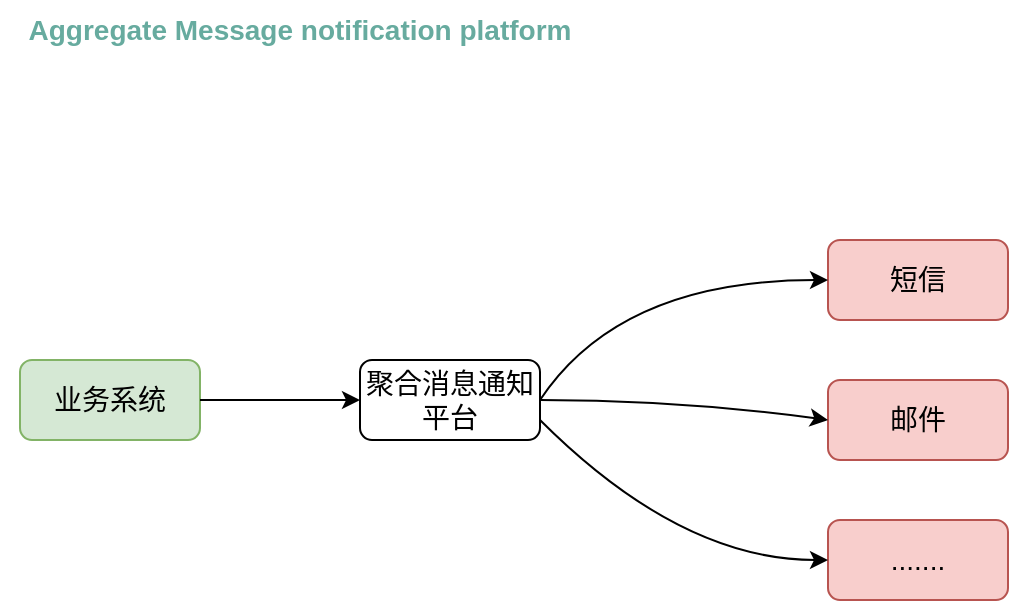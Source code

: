 <mxfile version="20.0.4" type="github" pages="5">
  <diagram id="65Mi33oXqD-q-DYAvQKY" name="第 1 页">
    <mxGraphModel dx="1298" dy="843" grid="1" gridSize="10" guides="1" tooltips="1" connect="1" arrows="1" fold="1" page="1" pageScale="1" pageWidth="827" pageHeight="1169" math="0" shadow="0">
      <root>
        <mxCell id="0" />
        <mxCell id="1" parent="0" />
        <mxCell id="OdCXKAyPsm99MGkNIhCj-1" value="Aggregate Message notification platform" style="text;html=1;strokeColor=none;fillColor=none;align=center;verticalAlign=middle;whiteSpace=wrap;rounded=0;fontStyle=1;fontSize=14;fontColor=#67AB9F;" parent="1" vertex="1">
          <mxGeometry width="300" height="30" as="geometry" />
        </mxCell>
        <mxCell id="OdCXKAyPsm99MGkNIhCj-3" value="业务系统" style="rounded=1;whiteSpace=wrap;html=1;fontSize=14;fillColor=#d5e8d4;strokeColor=#82b366;" parent="1" vertex="1">
          <mxGeometry x="10" y="180" width="90" height="40" as="geometry" />
        </mxCell>
        <mxCell id="OdCXKAyPsm99MGkNIhCj-13" value="聚合消息通知平台" style="rounded=1;whiteSpace=wrap;html=1;fontSize=14;fontColor=#000000;" parent="1" vertex="1">
          <mxGeometry x="180" y="180" width="90" height="40" as="geometry" />
        </mxCell>
        <mxCell id="OdCXKAyPsm99MGkNIhCj-14" value="短信" style="rounded=1;whiteSpace=wrap;html=1;fontSize=14;fillColor=#f8cecc;strokeColor=#b85450;" parent="1" vertex="1">
          <mxGeometry x="414" y="120" width="90" height="40" as="geometry" />
        </mxCell>
        <mxCell id="OdCXKAyPsm99MGkNIhCj-15" value="邮件" style="rounded=1;whiteSpace=wrap;html=1;fontSize=14;fillColor=#f8cecc;strokeColor=#b85450;" parent="1" vertex="1">
          <mxGeometry x="414" y="190" width="90" height="40" as="geometry" />
        </mxCell>
        <mxCell id="OdCXKAyPsm99MGkNIhCj-16" value="......." style="rounded=1;whiteSpace=wrap;html=1;fontSize=14;fillColor=#f8cecc;strokeColor=#b85450;" parent="1" vertex="1">
          <mxGeometry x="414" y="260" width="90" height="40" as="geometry" />
        </mxCell>
        <mxCell id="OdCXKAyPsm99MGkNIhCj-17" value="" style="endArrow=classic;html=1;rounded=0;fontSize=14;fontColor=#000000;exitX=1;exitY=0.5;exitDx=0;exitDy=0;" parent="1" source="OdCXKAyPsm99MGkNIhCj-3" target="OdCXKAyPsm99MGkNIhCj-13" edge="1">
          <mxGeometry width="50" height="50" relative="1" as="geometry">
            <mxPoint x="90" y="150" as="sourcePoint" />
            <mxPoint x="140" y="100" as="targetPoint" />
          </mxGeometry>
        </mxCell>
        <mxCell id="OdCXKAyPsm99MGkNIhCj-20" value="" style="curved=1;endArrow=classic;html=1;rounded=0;fontSize=14;fontColor=#000000;exitX=1;exitY=0.5;exitDx=0;exitDy=0;" parent="1" source="OdCXKAyPsm99MGkNIhCj-13" target="OdCXKAyPsm99MGkNIhCj-14" edge="1">
          <mxGeometry width="50" height="50" relative="1" as="geometry">
            <mxPoint x="290" y="140" as="sourcePoint" />
            <mxPoint x="340" y="90" as="targetPoint" />
            <Array as="points">
              <mxPoint x="310" y="140" />
            </Array>
          </mxGeometry>
        </mxCell>
        <mxCell id="OdCXKAyPsm99MGkNIhCj-23" value="" style="curved=1;endArrow=classic;html=1;rounded=0;fontSize=14;fontColor=#000000;exitX=1;exitY=0.75;exitDx=0;exitDy=0;entryX=0;entryY=0.5;entryDx=0;entryDy=0;" parent="1" source="OdCXKAyPsm99MGkNIhCj-13" target="OdCXKAyPsm99MGkNIhCj-16" edge="1">
          <mxGeometry width="50" height="50" relative="1" as="geometry">
            <mxPoint x="330" y="360" as="sourcePoint" />
            <mxPoint x="380" y="310" as="targetPoint" />
            <Array as="points">
              <mxPoint x="340" y="280" />
            </Array>
          </mxGeometry>
        </mxCell>
        <mxCell id="OdCXKAyPsm99MGkNIhCj-24" value="" style="curved=1;endArrow=classic;html=1;rounded=0;fontSize=14;fontColor=#000000;exitX=1;exitY=0.5;exitDx=0;exitDy=0;entryX=0;entryY=0.5;entryDx=0;entryDy=0;" parent="1" source="OdCXKAyPsm99MGkNIhCj-13" target="OdCXKAyPsm99MGkNIhCj-15" edge="1">
          <mxGeometry width="50" height="50" relative="1" as="geometry">
            <mxPoint x="530" y="400" as="sourcePoint" />
            <mxPoint x="580" y="350" as="targetPoint" />
            <Array as="points">
              <mxPoint x="340" y="200" />
            </Array>
          </mxGeometry>
        </mxCell>
      </root>
    </mxGraphModel>
  </diagram>
  <diagram id="KMacQfEnssi3TWIQPOU7" name="数据ER">
    <mxGraphModel dx="2163" dy="1405" grid="1" gridSize="10" guides="1" tooltips="1" connect="1" arrows="1" fold="1" page="1" pageScale="1" pageWidth="827" pageHeight="1169" math="0" shadow="0">
      <root>
        <mxCell id="0" />
        <mxCell id="1" parent="0" />
        <mxCell id="19ABeaS8e1O6fWKUk-NU-1" value="接入系统信息" style="shape=table;startSize=30;container=1;collapsible=1;childLayout=tableLayout;fixedRows=1;rowLines=0;fontStyle=1;align=center;resizeLast=1;" vertex="1" parent="1">
          <mxGeometry x="130" y="320" width="180" height="160" as="geometry" />
        </mxCell>
        <mxCell id="19ABeaS8e1O6fWKUk-NU-2" value="" style="shape=tableRow;horizontal=0;startSize=0;swimlaneHead=0;swimlaneBody=0;fillColor=none;collapsible=0;dropTarget=0;points=[[0,0.5],[1,0.5]];portConstraint=eastwest;top=0;left=0;right=0;bottom=1;" vertex="1" parent="19ABeaS8e1O6fWKUk-NU-1">
          <mxGeometry y="30" width="180" height="30" as="geometry" />
        </mxCell>
        <mxCell id="19ABeaS8e1O6fWKUk-NU-3" value="PK" style="shape=partialRectangle;connectable=0;fillColor=none;top=0;left=0;bottom=0;right=0;fontStyle=1;overflow=hidden;" vertex="1" parent="19ABeaS8e1O6fWKUk-NU-2">
          <mxGeometry width="30" height="30" as="geometry">
            <mxRectangle width="30" height="30" as="alternateBounds" />
          </mxGeometry>
        </mxCell>
        <mxCell id="19ABeaS8e1O6fWKUk-NU-4" value="system_code:系统编号" style="shape=partialRectangle;connectable=0;fillColor=none;top=0;left=0;bottom=0;right=0;align=left;spacingLeft=6;fontStyle=5;overflow=hidden;" vertex="1" parent="19ABeaS8e1O6fWKUk-NU-2">
          <mxGeometry x="30" width="150" height="30" as="geometry">
            <mxRectangle width="150" height="30" as="alternateBounds" />
          </mxGeometry>
        </mxCell>
        <mxCell id="19ABeaS8e1O6fWKUk-NU-5" value="" style="shape=tableRow;horizontal=0;startSize=0;swimlaneHead=0;swimlaneBody=0;fillColor=none;collapsible=0;dropTarget=0;points=[[0,0.5],[1,0.5]];portConstraint=eastwest;top=0;left=0;right=0;bottom=0;" vertex="1" parent="19ABeaS8e1O6fWKUk-NU-1">
          <mxGeometry y="60" width="180" height="30" as="geometry" />
        </mxCell>
        <mxCell id="19ABeaS8e1O6fWKUk-NU-6" value="" style="shape=partialRectangle;connectable=0;fillColor=none;top=0;left=0;bottom=0;right=0;editable=1;overflow=hidden;" vertex="1" parent="19ABeaS8e1O6fWKUk-NU-5">
          <mxGeometry width="30" height="30" as="geometry">
            <mxRectangle width="30" height="30" as="alternateBounds" />
          </mxGeometry>
        </mxCell>
        <mxCell id="19ABeaS8e1O6fWKUk-NU-7" value="系统描述" style="shape=partialRectangle;connectable=0;fillColor=none;top=0;left=0;bottom=0;right=0;align=left;spacingLeft=6;overflow=hidden;" vertex="1" parent="19ABeaS8e1O6fWKUk-NU-5">
          <mxGeometry x="30" width="150" height="30" as="geometry">
            <mxRectangle width="150" height="30" as="alternateBounds" />
          </mxGeometry>
        </mxCell>
        <mxCell id="19ABeaS8e1O6fWKUk-NU-8" value="" style="shape=tableRow;horizontal=0;startSize=0;swimlaneHead=0;swimlaneBody=0;fillColor=none;collapsible=0;dropTarget=0;points=[[0,0.5],[1,0.5]];portConstraint=eastwest;top=0;left=0;right=0;bottom=0;" vertex="1" parent="19ABeaS8e1O6fWKUk-NU-1">
          <mxGeometry y="90" width="180" height="30" as="geometry" />
        </mxCell>
        <mxCell id="19ABeaS8e1O6fWKUk-NU-9" value="" style="shape=partialRectangle;connectable=0;fillColor=none;top=0;left=0;bottom=0;right=0;editable=1;overflow=hidden;" vertex="1" parent="19ABeaS8e1O6fWKUk-NU-8">
          <mxGeometry width="30" height="30" as="geometry">
            <mxRectangle width="30" height="30" as="alternateBounds" />
          </mxGeometry>
        </mxCell>
        <mxCell id="19ABeaS8e1O6fWKUk-NU-10" value="系统管理员" style="shape=partialRectangle;connectable=0;fillColor=none;top=0;left=0;bottom=0;right=0;align=left;spacingLeft=6;overflow=hidden;" vertex="1" parent="19ABeaS8e1O6fWKUk-NU-8">
          <mxGeometry x="30" width="150" height="30" as="geometry">
            <mxRectangle width="150" height="30" as="alternateBounds" />
          </mxGeometry>
        </mxCell>
        <mxCell id="19ABeaS8e1O6fWKUk-NU-11" value="" style="shape=tableRow;horizontal=0;startSize=0;swimlaneHead=0;swimlaneBody=0;fillColor=none;collapsible=0;dropTarget=0;points=[[0,0.5],[1,0.5]];portConstraint=eastwest;top=0;left=0;right=0;bottom=0;" vertex="1" parent="19ABeaS8e1O6fWKUk-NU-1">
          <mxGeometry y="120" width="180" height="30" as="geometry" />
        </mxCell>
        <mxCell id="19ABeaS8e1O6fWKUk-NU-12" value="" style="shape=partialRectangle;connectable=0;fillColor=none;top=0;left=0;bottom=0;right=0;editable=1;overflow=hidden;" vertex="1" parent="19ABeaS8e1O6fWKUk-NU-11">
          <mxGeometry width="30" height="30" as="geometry">
            <mxRectangle width="30" height="30" as="alternateBounds" />
          </mxGeometry>
        </mxCell>
        <mxCell id="19ABeaS8e1O6fWKUk-NU-13" value="Row 3" style="shape=partialRectangle;connectable=0;fillColor=none;top=0;left=0;bottom=0;right=0;align=left;spacingLeft=6;overflow=hidden;" vertex="1" parent="19ABeaS8e1O6fWKUk-NU-11">
          <mxGeometry x="30" width="150" height="30" as="geometry">
            <mxRectangle width="150" height="30" as="alternateBounds" />
          </mxGeometry>
        </mxCell>
        <mxCell id="19ABeaS8e1O6fWKUk-NU-14" value="消息类型管理" style="shape=table;startSize=30;container=1;collapsible=1;childLayout=tableLayout;fixedRows=1;rowLines=0;fontStyle=1;align=center;resizeLast=1;" vertex="1" parent="1">
          <mxGeometry x="430" y="40" width="180" height="160" as="geometry" />
        </mxCell>
        <mxCell id="19ABeaS8e1O6fWKUk-NU-15" value="" style="shape=tableRow;horizontal=0;startSize=0;swimlaneHead=0;swimlaneBody=0;fillColor=none;collapsible=0;dropTarget=0;points=[[0,0.5],[1,0.5]];portConstraint=eastwest;top=0;left=0;right=0;bottom=1;" vertex="1" parent="19ABeaS8e1O6fWKUk-NU-14">
          <mxGeometry y="30" width="180" height="30" as="geometry" />
        </mxCell>
        <mxCell id="19ABeaS8e1O6fWKUk-NU-16" value="PK" style="shape=partialRectangle;connectable=0;fillColor=none;top=0;left=0;bottom=0;right=0;fontStyle=1;overflow=hidden;" vertex="1" parent="19ABeaS8e1O6fWKUk-NU-15">
          <mxGeometry width="30" height="30" as="geometry">
            <mxRectangle width="30" height="30" as="alternateBounds" />
          </mxGeometry>
        </mxCell>
        <mxCell id="19ABeaS8e1O6fWKUk-NU-17" value="消息类型CODE" style="shape=partialRectangle;connectable=0;fillColor=none;top=0;left=0;bottom=0;right=0;align=left;spacingLeft=6;fontStyle=5;overflow=hidden;" vertex="1" parent="19ABeaS8e1O6fWKUk-NU-15">
          <mxGeometry x="30" width="150" height="30" as="geometry">
            <mxRectangle width="150" height="30" as="alternateBounds" />
          </mxGeometry>
        </mxCell>
        <mxCell id="19ABeaS8e1O6fWKUk-NU-18" value="" style="shape=tableRow;horizontal=0;startSize=0;swimlaneHead=0;swimlaneBody=0;fillColor=none;collapsible=0;dropTarget=0;points=[[0,0.5],[1,0.5]];portConstraint=eastwest;top=0;left=0;right=0;bottom=0;" vertex="1" parent="19ABeaS8e1O6fWKUk-NU-14">
          <mxGeometry y="60" width="180" height="30" as="geometry" />
        </mxCell>
        <mxCell id="19ABeaS8e1O6fWKUk-NU-19" value="" style="shape=partialRectangle;connectable=0;fillColor=none;top=0;left=0;bottom=0;right=0;editable=1;overflow=hidden;" vertex="1" parent="19ABeaS8e1O6fWKUk-NU-18">
          <mxGeometry width="30" height="30" as="geometry">
            <mxRectangle width="30" height="30" as="alternateBounds" />
          </mxGeometry>
        </mxCell>
        <mxCell id="19ABeaS8e1O6fWKUk-NU-20" value="消息类型描述" style="shape=partialRectangle;connectable=0;fillColor=none;top=0;left=0;bottom=0;right=0;align=left;spacingLeft=6;overflow=hidden;" vertex="1" parent="19ABeaS8e1O6fWKUk-NU-18">
          <mxGeometry x="30" width="150" height="30" as="geometry">
            <mxRectangle width="150" height="30" as="alternateBounds" />
          </mxGeometry>
        </mxCell>
        <mxCell id="19ABeaS8e1O6fWKUk-NU-21" value="" style="shape=tableRow;horizontal=0;startSize=0;swimlaneHead=0;swimlaneBody=0;fillColor=none;collapsible=0;dropTarget=0;points=[[0,0.5],[1,0.5]];portConstraint=eastwest;top=0;left=0;right=0;bottom=0;" vertex="1" parent="19ABeaS8e1O6fWKUk-NU-14">
          <mxGeometry y="90" width="180" height="30" as="geometry" />
        </mxCell>
        <mxCell id="19ABeaS8e1O6fWKUk-NU-22" value="" style="shape=partialRectangle;connectable=0;fillColor=none;top=0;left=0;bottom=0;right=0;editable=1;overflow=hidden;" vertex="1" parent="19ABeaS8e1O6fWKUk-NU-21">
          <mxGeometry width="30" height="30" as="geometry">
            <mxRectangle width="30" height="30" as="alternateBounds" />
          </mxGeometry>
        </mxCell>
        <mxCell id="19ABeaS8e1O6fWKUk-NU-23" value="消息类型通道配置元数据" style="shape=partialRectangle;connectable=0;fillColor=none;top=0;left=0;bottom=0;right=0;align=left;spacingLeft=6;overflow=hidden;" vertex="1" parent="19ABeaS8e1O6fWKUk-NU-21">
          <mxGeometry x="30" width="150" height="30" as="geometry">
            <mxRectangle width="150" height="30" as="alternateBounds" />
          </mxGeometry>
        </mxCell>
        <mxCell id="19ABeaS8e1O6fWKUk-NU-24" value="" style="shape=tableRow;horizontal=0;startSize=0;swimlaneHead=0;swimlaneBody=0;fillColor=none;collapsible=0;dropTarget=0;points=[[0,0.5],[1,0.5]];portConstraint=eastwest;top=0;left=0;right=0;bottom=0;" vertex="1" parent="19ABeaS8e1O6fWKUk-NU-14">
          <mxGeometry y="120" width="180" height="30" as="geometry" />
        </mxCell>
        <mxCell id="19ABeaS8e1O6fWKUk-NU-25" value="" style="shape=partialRectangle;connectable=0;fillColor=none;top=0;left=0;bottom=0;right=0;editable=1;overflow=hidden;" vertex="1" parent="19ABeaS8e1O6fWKUk-NU-24">
          <mxGeometry width="30" height="30" as="geometry">
            <mxRectangle width="30" height="30" as="alternateBounds" />
          </mxGeometry>
        </mxCell>
        <mxCell id="19ABeaS8e1O6fWKUk-NU-26" value="消息类型模板配置元数据" style="shape=partialRectangle;connectable=0;fillColor=none;top=0;left=0;bottom=0;right=0;align=left;spacingLeft=6;overflow=hidden;" vertex="1" parent="19ABeaS8e1O6fWKUk-NU-24">
          <mxGeometry x="30" width="150" height="30" as="geometry">
            <mxRectangle width="150" height="30" as="alternateBounds" />
          </mxGeometry>
        </mxCell>
        <mxCell id="19ABeaS8e1O6fWKUk-NU-27" value="" style="endArrow=none;dashed=1;html=1;dashPattern=1 3;strokeWidth=3;rounded=0;fillColor=#a0522d;strokeColor=#6D1F00;" edge="1" parent="1">
          <mxGeometry width="50" height="50" relative="1" as="geometry">
            <mxPoint x="20" y="535" as="sourcePoint" />
            <mxPoint x="1330" y="530" as="targetPoint" />
          </mxGeometry>
        </mxCell>
        <mxCell id="19ABeaS8e1O6fWKUk-NU-29" value="系统相关配置" style="text;html=1;strokeColor=#b85450;fillColor=#f8cecc;align=center;verticalAlign=middle;whiteSpace=wrap;rounded=0;" vertex="1" parent="1">
          <mxGeometry x="20" y="485" width="90" height="30" as="geometry" />
        </mxCell>
        <mxCell id="19ABeaS8e1O6fWKUk-NU-30" value="业务相关配置" style="text;html=1;strokeColor=#82b366;fillColor=#d5e8d4;align=center;verticalAlign=middle;whiteSpace=wrap;rounded=0;" vertex="1" parent="1">
          <mxGeometry x="20" y="540" width="90" height="30" as="geometry" />
        </mxCell>
        <mxCell id="19ABeaS8e1O6fWKUk-NU-31" value="消息通道管理" style="shape=table;startSize=30;container=1;collapsible=1;childLayout=tableLayout;fixedRows=1;rowLines=0;fontStyle=1;align=center;resizeLast=1;" vertex="1" parent="1">
          <mxGeometry x="720" y="240" width="180" height="190" as="geometry" />
        </mxCell>
        <mxCell id="19ABeaS8e1O6fWKUk-NU-32" value="" style="shape=tableRow;horizontal=0;startSize=0;swimlaneHead=0;swimlaneBody=0;fillColor=none;collapsible=0;dropTarget=0;points=[[0,0.5],[1,0.5]];portConstraint=eastwest;top=0;left=0;right=0;bottom=1;" vertex="1" parent="19ABeaS8e1O6fWKUk-NU-31">
          <mxGeometry y="30" width="180" height="30" as="geometry" />
        </mxCell>
        <mxCell id="19ABeaS8e1O6fWKUk-NU-33" value="PK" style="shape=partialRectangle;connectable=0;fillColor=none;top=0;left=0;bottom=0;right=0;fontStyle=1;overflow=hidden;" vertex="1" parent="19ABeaS8e1O6fWKUk-NU-32">
          <mxGeometry width="30" height="30" as="geometry">
            <mxRectangle width="30" height="30" as="alternateBounds" />
          </mxGeometry>
        </mxCell>
        <mxCell id="19ABeaS8e1O6fWKUk-NU-34" value="ID" style="shape=partialRectangle;connectable=0;fillColor=none;top=0;left=0;bottom=0;right=0;align=left;spacingLeft=6;fontStyle=5;overflow=hidden;" vertex="1" parent="19ABeaS8e1O6fWKUk-NU-32">
          <mxGeometry x="30" width="150" height="30" as="geometry">
            <mxRectangle width="150" height="30" as="alternateBounds" />
          </mxGeometry>
        </mxCell>
        <mxCell id="19ABeaS8e1O6fWKUk-NU-35" value="" style="shape=tableRow;horizontal=0;startSize=0;swimlaneHead=0;swimlaneBody=0;fillColor=none;collapsible=0;dropTarget=0;points=[[0,0.5],[1,0.5]];portConstraint=eastwest;top=0;left=0;right=0;bottom=0;" vertex="1" parent="19ABeaS8e1O6fWKUk-NU-31">
          <mxGeometry y="60" width="180" height="30" as="geometry" />
        </mxCell>
        <mxCell id="19ABeaS8e1O6fWKUk-NU-36" value="" style="shape=partialRectangle;connectable=0;fillColor=none;top=0;left=0;bottom=0;right=0;editable=1;overflow=hidden;" vertex="1" parent="19ABeaS8e1O6fWKUk-NU-35">
          <mxGeometry width="30" height="30" as="geometry">
            <mxRectangle width="30" height="30" as="alternateBounds" />
          </mxGeometry>
        </mxCell>
        <mxCell id="19ABeaS8e1O6fWKUk-NU-37" value="消息类型CODE" style="shape=partialRectangle;connectable=0;fillColor=none;top=0;left=0;bottom=0;right=0;align=left;spacingLeft=6;overflow=hidden;" vertex="1" parent="19ABeaS8e1O6fWKUk-NU-35">
          <mxGeometry x="30" width="150" height="30" as="geometry">
            <mxRectangle width="150" height="30" as="alternateBounds" />
          </mxGeometry>
        </mxCell>
        <mxCell id="19ABeaS8e1O6fWKUk-NU-38" value="" style="shape=tableRow;horizontal=0;startSize=0;swimlaneHead=0;swimlaneBody=0;fillColor=none;collapsible=0;dropTarget=0;points=[[0,0.5],[1,0.5]];portConstraint=eastwest;top=0;left=0;right=0;bottom=0;" vertex="1" parent="19ABeaS8e1O6fWKUk-NU-31">
          <mxGeometry y="90" width="180" height="30" as="geometry" />
        </mxCell>
        <mxCell id="19ABeaS8e1O6fWKUk-NU-39" value="" style="shape=partialRectangle;connectable=0;fillColor=none;top=0;left=0;bottom=0;right=0;editable=1;overflow=hidden;" vertex="1" parent="19ABeaS8e1O6fWKUk-NU-38">
          <mxGeometry width="30" height="30" as="geometry">
            <mxRectangle width="30" height="30" as="alternateBounds" />
          </mxGeometry>
        </mxCell>
        <mxCell id="19ABeaS8e1O6fWKUk-NU-40" value="消息通道CODE" style="shape=partialRectangle;connectable=0;fillColor=none;top=0;left=0;bottom=0;right=0;align=left;spacingLeft=6;overflow=hidden;" vertex="1" parent="19ABeaS8e1O6fWKUk-NU-38">
          <mxGeometry x="30" width="150" height="30" as="geometry">
            <mxRectangle width="150" height="30" as="alternateBounds" />
          </mxGeometry>
        </mxCell>
        <mxCell id="19ABeaS8e1O6fWKUk-NU-41" value="" style="shape=tableRow;horizontal=0;startSize=0;swimlaneHead=0;swimlaneBody=0;fillColor=none;collapsible=0;dropTarget=0;points=[[0,0.5],[1,0.5]];portConstraint=eastwest;top=0;left=0;right=0;bottom=0;" vertex="1" parent="19ABeaS8e1O6fWKUk-NU-31">
          <mxGeometry y="120" width="180" height="30" as="geometry" />
        </mxCell>
        <mxCell id="19ABeaS8e1O6fWKUk-NU-42" value="" style="shape=partialRectangle;connectable=0;fillColor=none;top=0;left=0;bottom=0;right=0;editable=1;overflow=hidden;" vertex="1" parent="19ABeaS8e1O6fWKUk-NU-41">
          <mxGeometry width="30" height="30" as="geometry">
            <mxRectangle width="30" height="30" as="alternateBounds" />
          </mxGeometry>
        </mxCell>
        <mxCell id="19ABeaS8e1O6fWKUk-NU-43" value="消息通道描述" style="shape=partialRectangle;connectable=0;fillColor=none;top=0;left=0;bottom=0;right=0;align=left;spacingLeft=6;overflow=hidden;" vertex="1" parent="19ABeaS8e1O6fWKUk-NU-41">
          <mxGeometry x="30" width="150" height="30" as="geometry">
            <mxRectangle width="150" height="30" as="alternateBounds" />
          </mxGeometry>
        </mxCell>
        <mxCell id="n73YtGJqdFzTHKW0gIaj-1" value="" style="shape=tableRow;horizontal=0;startSize=0;swimlaneHead=0;swimlaneBody=0;fillColor=none;collapsible=0;dropTarget=0;points=[[0,0.5],[1,0.5]];portConstraint=eastwest;top=0;left=0;right=0;bottom=0;" vertex="1" parent="19ABeaS8e1O6fWKUk-NU-31">
          <mxGeometry y="150" width="180" height="30" as="geometry" />
        </mxCell>
        <mxCell id="n73YtGJqdFzTHKW0gIaj-2" value="" style="shape=partialRectangle;connectable=0;fillColor=none;top=0;left=0;bottom=0;right=0;editable=1;overflow=hidden;" vertex="1" parent="n73YtGJqdFzTHKW0gIaj-1">
          <mxGeometry width="30" height="30" as="geometry">
            <mxRectangle width="30" height="30" as="alternateBounds" />
          </mxGeometry>
        </mxCell>
        <mxCell id="n73YtGJqdFzTHKW0gIaj-3" value="通道配置信息( JSON )" style="shape=partialRectangle;connectable=0;fillColor=none;top=0;left=0;bottom=0;right=0;align=left;spacingLeft=6;overflow=hidden;" vertex="1" parent="n73YtGJqdFzTHKW0gIaj-1">
          <mxGeometry x="30" width="150" height="30" as="geometry">
            <mxRectangle width="150" height="30" as="alternateBounds" />
          </mxGeometry>
        </mxCell>
        <mxCell id="19ABeaS8e1O6fWKUk-NU-44" value="" style="edgeStyle=entityRelationEdgeStyle;fontSize=12;html=1;endArrow=ERoneToMany;rounded=0;strokeWidth=1;exitX=1;exitY=0.5;exitDx=0;exitDy=0;entryX=0;entryY=0.5;entryDx=0;entryDy=0;" edge="1" parent="1" source="19ABeaS8e1O6fWKUk-NU-15" target="19ABeaS8e1O6fWKUk-NU-35">
          <mxGeometry width="100" height="100" relative="1" as="geometry">
            <mxPoint x="710" y="520" as="sourcePoint" />
            <mxPoint x="810" y="420" as="targetPoint" />
          </mxGeometry>
        </mxCell>
        <mxCell id="n73YtGJqdFzTHKW0gIaj-4" value="系统和消息通道关系" style="shape=table;startSize=30;container=1;collapsible=1;childLayout=tableLayout;fixedRows=1;rowLines=0;fontStyle=1;align=center;resizeLast=1;" vertex="1" parent="1">
          <mxGeometry x="440" y="250" width="180" height="160" as="geometry" />
        </mxCell>
        <mxCell id="n73YtGJqdFzTHKW0gIaj-5" value="" style="shape=tableRow;horizontal=0;startSize=0;swimlaneHead=0;swimlaneBody=0;fillColor=none;collapsible=0;dropTarget=0;points=[[0,0.5],[1,0.5]];portConstraint=eastwest;top=0;left=0;right=0;bottom=1;" vertex="1" parent="n73YtGJqdFzTHKW0gIaj-4">
          <mxGeometry y="30" width="180" height="30" as="geometry" />
        </mxCell>
        <mxCell id="n73YtGJqdFzTHKW0gIaj-6" value="PK" style="shape=partialRectangle;connectable=0;fillColor=none;top=0;left=0;bottom=0;right=0;fontStyle=1;overflow=hidden;" vertex="1" parent="n73YtGJqdFzTHKW0gIaj-5">
          <mxGeometry width="30" height="30" as="geometry">
            <mxRectangle width="30" height="30" as="alternateBounds" />
          </mxGeometry>
        </mxCell>
        <mxCell id="n73YtGJqdFzTHKW0gIaj-7" value="ID" style="shape=partialRectangle;connectable=0;fillColor=none;top=0;left=0;bottom=0;right=0;align=left;spacingLeft=6;fontStyle=5;overflow=hidden;" vertex="1" parent="n73YtGJqdFzTHKW0gIaj-5">
          <mxGeometry x="30" width="150" height="30" as="geometry">
            <mxRectangle width="150" height="30" as="alternateBounds" />
          </mxGeometry>
        </mxCell>
        <mxCell id="n73YtGJqdFzTHKW0gIaj-8" value="" style="shape=tableRow;horizontal=0;startSize=0;swimlaneHead=0;swimlaneBody=0;fillColor=none;collapsible=0;dropTarget=0;points=[[0,0.5],[1,0.5]];portConstraint=eastwest;top=0;left=0;right=0;bottom=0;" vertex="1" parent="n73YtGJqdFzTHKW0gIaj-4">
          <mxGeometry y="60" width="180" height="30" as="geometry" />
        </mxCell>
        <mxCell id="n73YtGJqdFzTHKW0gIaj-9" value="" style="shape=partialRectangle;connectable=0;fillColor=none;top=0;left=0;bottom=0;right=0;editable=1;overflow=hidden;" vertex="1" parent="n73YtGJqdFzTHKW0gIaj-8">
          <mxGeometry width="30" height="30" as="geometry">
            <mxRectangle width="30" height="30" as="alternateBounds" />
          </mxGeometry>
        </mxCell>
        <mxCell id="n73YtGJqdFzTHKW0gIaj-10" value="系统编号" style="shape=partialRectangle;connectable=0;fillColor=none;top=0;left=0;bottom=0;right=0;align=left;spacingLeft=6;overflow=hidden;" vertex="1" parent="n73YtGJqdFzTHKW0gIaj-8">
          <mxGeometry x="30" width="150" height="30" as="geometry">
            <mxRectangle width="150" height="30" as="alternateBounds" />
          </mxGeometry>
        </mxCell>
        <mxCell id="n73YtGJqdFzTHKW0gIaj-11" value="" style="shape=tableRow;horizontal=0;startSize=0;swimlaneHead=0;swimlaneBody=0;fillColor=none;collapsible=0;dropTarget=0;points=[[0,0.5],[1,0.5]];portConstraint=eastwest;top=0;left=0;right=0;bottom=0;" vertex="1" parent="n73YtGJqdFzTHKW0gIaj-4">
          <mxGeometry y="90" width="180" height="30" as="geometry" />
        </mxCell>
        <mxCell id="n73YtGJqdFzTHKW0gIaj-12" value="" style="shape=partialRectangle;connectable=0;fillColor=none;top=0;left=0;bottom=0;right=0;editable=1;overflow=hidden;" vertex="1" parent="n73YtGJqdFzTHKW0gIaj-11">
          <mxGeometry width="30" height="30" as="geometry">
            <mxRectangle width="30" height="30" as="alternateBounds" />
          </mxGeometry>
        </mxCell>
        <mxCell id="n73YtGJqdFzTHKW0gIaj-13" value="消息通道CODE" style="shape=partialRectangle;connectable=0;fillColor=none;top=0;left=0;bottom=0;right=0;align=left;spacingLeft=6;overflow=hidden;" vertex="1" parent="n73YtGJqdFzTHKW0gIaj-11">
          <mxGeometry x="30" width="150" height="30" as="geometry">
            <mxRectangle width="150" height="30" as="alternateBounds" />
          </mxGeometry>
        </mxCell>
        <mxCell id="n73YtGJqdFzTHKW0gIaj-14" value="" style="shape=tableRow;horizontal=0;startSize=0;swimlaneHead=0;swimlaneBody=0;fillColor=none;collapsible=0;dropTarget=0;points=[[0,0.5],[1,0.5]];portConstraint=eastwest;top=0;left=0;right=0;bottom=0;" vertex="1" parent="n73YtGJqdFzTHKW0gIaj-4">
          <mxGeometry y="120" width="180" height="30" as="geometry" />
        </mxCell>
        <mxCell id="n73YtGJqdFzTHKW0gIaj-15" value="" style="shape=partialRectangle;connectable=0;fillColor=none;top=0;left=0;bottom=0;right=0;editable=1;overflow=hidden;" vertex="1" parent="n73YtGJqdFzTHKW0gIaj-14">
          <mxGeometry width="30" height="30" as="geometry">
            <mxRectangle width="30" height="30" as="alternateBounds" />
          </mxGeometry>
        </mxCell>
        <mxCell id="n73YtGJqdFzTHKW0gIaj-16" value="关系类型(1:owner 2:user)" style="shape=partialRectangle;connectable=0;fillColor=none;top=0;left=0;bottom=0;right=0;align=left;spacingLeft=6;overflow=hidden;" vertex="1" parent="n73YtGJqdFzTHKW0gIaj-14">
          <mxGeometry x="30" width="150" height="30" as="geometry">
            <mxRectangle width="150" height="30" as="alternateBounds" />
          </mxGeometry>
        </mxCell>
        <mxCell id="n73YtGJqdFzTHKW0gIaj-17" value="" style="edgeStyle=entityRelationEdgeStyle;fontSize=12;html=1;endArrow=ERoneToMany;rounded=0;strokeWidth=1;exitX=1;exitY=0.5;exitDx=0;exitDy=0;entryX=0;entryY=0.5;entryDx=0;entryDy=0;" edge="1" parent="1" source="19ABeaS8e1O6fWKUk-NU-2" target="n73YtGJqdFzTHKW0gIaj-8">
          <mxGeometry width="100" height="100" relative="1" as="geometry">
            <mxPoint x="340" y="330" as="sourcePoint" />
            <mxPoint x="440" y="230" as="targetPoint" />
          </mxGeometry>
        </mxCell>
        <mxCell id="n73YtGJqdFzTHKW0gIaj-19" value="" style="edgeStyle=entityRelationEdgeStyle;fontSize=12;html=1;endArrow=ERoneToMany;rounded=0;strokeWidth=1;entryX=0;entryY=0.5;entryDx=0;entryDy=0;" edge="1" parent="1" source="n73YtGJqdFzTHKW0gIaj-11" target="19ABeaS8e1O6fWKUk-NU-38">
          <mxGeometry width="100" height="100" relative="1" as="geometry">
            <mxPoint x="640" y="650" as="sourcePoint" />
            <mxPoint x="740" y="550" as="targetPoint" />
          </mxGeometry>
        </mxCell>
        <mxCell id="n73YtGJqdFzTHKW0gIaj-20" value="XX邮件通道配置信息(值对象)" style="shape=table;startSize=30;container=1;collapsible=1;childLayout=tableLayout;fixedRows=1;rowLines=0;fontStyle=1;align=center;resizeLast=1;fillColor=#dae8fc;strokeColor=#6c8ebf;" vertex="1" parent="1">
          <mxGeometry x="980" y="100" width="210" height="180" as="geometry" />
        </mxCell>
        <mxCell id="n73YtGJqdFzTHKW0gIaj-24" value="" style="shape=tableRow;horizontal=0;startSize=0;swimlaneHead=0;swimlaneBody=0;fillColor=none;collapsible=0;dropTarget=0;points=[[0,0.5],[1,0.5]];portConstraint=eastwest;top=0;left=0;right=0;bottom=0;" vertex="1" parent="n73YtGJqdFzTHKW0gIaj-20">
          <mxGeometry y="30" width="210" height="30" as="geometry" />
        </mxCell>
        <mxCell id="n73YtGJqdFzTHKW0gIaj-25" value="" style="shape=partialRectangle;connectable=0;fillColor=none;top=0;left=0;bottom=0;right=0;editable=1;overflow=hidden;" vertex="1" parent="n73YtGJqdFzTHKW0gIaj-24">
          <mxGeometry width="30" height="30" as="geometry">
            <mxRectangle width="30" height="30" as="alternateBounds" />
          </mxGeometry>
        </mxCell>
        <mxCell id="n73YtGJqdFzTHKW0gIaj-26" value="消息通道CODE" style="shape=partialRectangle;connectable=0;fillColor=none;top=0;left=0;bottom=0;right=0;align=left;spacingLeft=6;overflow=hidden;" vertex="1" parent="n73YtGJqdFzTHKW0gIaj-24">
          <mxGeometry x="30" width="180" height="30" as="geometry">
            <mxRectangle width="180" height="30" as="alternateBounds" />
          </mxGeometry>
        </mxCell>
        <mxCell id="n73YtGJqdFzTHKW0gIaj-27" value="" style="shape=tableRow;horizontal=0;startSize=0;swimlaneHead=0;swimlaneBody=0;fillColor=none;collapsible=0;dropTarget=0;points=[[0,0.5],[1,0.5]];portConstraint=eastwest;top=0;left=0;right=0;bottom=0;" vertex="1" parent="n73YtGJqdFzTHKW0gIaj-20">
          <mxGeometry y="60" width="210" height="30" as="geometry" />
        </mxCell>
        <mxCell id="n73YtGJqdFzTHKW0gIaj-28" value="" style="shape=partialRectangle;connectable=0;fillColor=none;top=0;left=0;bottom=0;right=0;editable=1;overflow=hidden;" vertex="1" parent="n73YtGJqdFzTHKW0gIaj-27">
          <mxGeometry width="30" height="30" as="geometry">
            <mxRectangle width="30" height="30" as="alternateBounds" />
          </mxGeometry>
        </mxCell>
        <mxCell id="n73YtGJqdFzTHKW0gIaj-29" value="用户名" style="shape=partialRectangle;connectable=0;fillColor=none;top=0;left=0;bottom=0;right=0;align=left;spacingLeft=6;overflow=hidden;" vertex="1" parent="n73YtGJqdFzTHKW0gIaj-27">
          <mxGeometry x="30" width="180" height="30" as="geometry">
            <mxRectangle width="180" height="30" as="alternateBounds" />
          </mxGeometry>
        </mxCell>
        <mxCell id="n73YtGJqdFzTHKW0gIaj-30" value="" style="shape=tableRow;horizontal=0;startSize=0;swimlaneHead=0;swimlaneBody=0;fillColor=none;collapsible=0;dropTarget=0;points=[[0,0.5],[1,0.5]];portConstraint=eastwest;top=0;left=0;right=0;bottom=0;" vertex="1" parent="n73YtGJqdFzTHKW0gIaj-20">
          <mxGeometry y="90" width="210" height="30" as="geometry" />
        </mxCell>
        <mxCell id="n73YtGJqdFzTHKW0gIaj-31" value="" style="shape=partialRectangle;connectable=0;fillColor=none;top=0;left=0;bottom=0;right=0;editable=1;overflow=hidden;" vertex="1" parent="n73YtGJqdFzTHKW0gIaj-30">
          <mxGeometry width="30" height="30" as="geometry">
            <mxRectangle width="30" height="30" as="alternateBounds" />
          </mxGeometry>
        </mxCell>
        <mxCell id="n73YtGJqdFzTHKW0gIaj-32" value="密码" style="shape=partialRectangle;connectable=0;fillColor=none;top=0;left=0;bottom=0;right=0;align=left;spacingLeft=6;overflow=hidden;" vertex="1" parent="n73YtGJqdFzTHKW0gIaj-30">
          <mxGeometry x="30" width="180" height="30" as="geometry">
            <mxRectangle width="180" height="30" as="alternateBounds" />
          </mxGeometry>
        </mxCell>
        <mxCell id="n73YtGJqdFzTHKW0gIaj-33" value="" style="shape=tableRow;horizontal=0;startSize=0;swimlaneHead=0;swimlaneBody=0;fillColor=none;collapsible=0;dropTarget=0;points=[[0,0.5],[1,0.5]];portConstraint=eastwest;top=0;left=0;right=0;bottom=0;" vertex="1" parent="n73YtGJqdFzTHKW0gIaj-20">
          <mxGeometry y="120" width="210" height="30" as="geometry" />
        </mxCell>
        <mxCell id="n73YtGJqdFzTHKW0gIaj-34" value="" style="shape=partialRectangle;connectable=0;fillColor=none;top=0;left=0;bottom=0;right=0;editable=1;overflow=hidden;" vertex="1" parent="n73YtGJqdFzTHKW0gIaj-33">
          <mxGeometry width="30" height="30" as="geometry">
            <mxRectangle width="30" height="30" as="alternateBounds" />
          </mxGeometry>
        </mxCell>
        <mxCell id="n73YtGJqdFzTHKW0gIaj-35" value="hostName  " style="shape=partialRectangle;connectable=0;fillColor=none;top=0;left=0;bottom=0;right=0;align=left;spacingLeft=6;overflow=hidden;" vertex="1" parent="n73YtGJqdFzTHKW0gIaj-33">
          <mxGeometry x="30" width="180" height="30" as="geometry">
            <mxRectangle width="180" height="30" as="alternateBounds" />
          </mxGeometry>
        </mxCell>
        <mxCell id="n73YtGJqdFzTHKW0gIaj-36" value="" style="shape=tableRow;horizontal=0;startSize=0;swimlaneHead=0;swimlaneBody=0;fillColor=none;collapsible=0;dropTarget=0;points=[[0,0.5],[1,0.5]];portConstraint=eastwest;top=0;left=0;right=0;bottom=0;" vertex="1" parent="n73YtGJqdFzTHKW0gIaj-20">
          <mxGeometry y="150" width="210" height="30" as="geometry" />
        </mxCell>
        <mxCell id="n73YtGJqdFzTHKW0gIaj-37" value="" style="shape=partialRectangle;connectable=0;fillColor=none;top=0;left=0;bottom=0;right=0;editable=1;overflow=hidden;" vertex="1" parent="n73YtGJqdFzTHKW0gIaj-36">
          <mxGeometry width="30" height="30" as="geometry">
            <mxRectangle width="30" height="30" as="alternateBounds" />
          </mxGeometry>
        </mxCell>
        <mxCell id="n73YtGJqdFzTHKW0gIaj-38" value="smtpPort" style="shape=partialRectangle;connectable=0;fillColor=none;top=0;left=0;bottom=0;right=0;align=left;spacingLeft=6;overflow=hidden;" vertex="1" parent="n73YtGJqdFzTHKW0gIaj-36">
          <mxGeometry x="30" width="180" height="30" as="geometry">
            <mxRectangle width="180" height="30" as="alternateBounds" />
          </mxGeometry>
        </mxCell>
        <mxCell id="n73YtGJqdFzTHKW0gIaj-40" value="" style="edgeStyle=entityRelationEdgeStyle;fontSize=12;html=1;endArrow=ERmandOne;startArrow=ERmandOne;rounded=0;strokeWidth=1;exitX=1;exitY=0.5;exitDx=0;exitDy=0;" edge="1" parent="1" source="n73YtGJqdFzTHKW0gIaj-1" target="n73YtGJqdFzTHKW0gIaj-24">
          <mxGeometry width="100" height="100" relative="1" as="geometry">
            <mxPoint x="1120" y="570" as="sourcePoint" />
            <mxPoint x="1220" y="470" as="targetPoint" />
          </mxGeometry>
        </mxCell>
        <mxCell id="n73YtGJqdFzTHKW0gIaj-41" value="业务场景配置" style="shape=table;startSize=30;container=1;collapsible=1;childLayout=tableLayout;fixedRows=1;rowLines=0;fontStyle=1;align=center;resizeLast=1;" vertex="1" parent="1">
          <mxGeometry x="670" y="550" width="220" height="220" as="geometry" />
        </mxCell>
        <mxCell id="n73YtGJqdFzTHKW0gIaj-42" value="" style="shape=tableRow;horizontal=0;startSize=0;swimlaneHead=0;swimlaneBody=0;fillColor=none;collapsible=0;dropTarget=0;points=[[0,0.5],[1,0.5]];portConstraint=eastwest;top=0;left=0;right=0;bottom=1;" vertex="1" parent="n73YtGJqdFzTHKW0gIaj-41">
          <mxGeometry y="30" width="220" height="30" as="geometry" />
        </mxCell>
        <mxCell id="n73YtGJqdFzTHKW0gIaj-43" value="PK" style="shape=partialRectangle;connectable=0;fillColor=none;top=0;left=0;bottom=0;right=0;fontStyle=1;overflow=hidden;" vertex="1" parent="n73YtGJqdFzTHKW0gIaj-42">
          <mxGeometry width="30" height="30" as="geometry">
            <mxRectangle width="30" height="30" as="alternateBounds" />
          </mxGeometry>
        </mxCell>
        <mxCell id="n73YtGJqdFzTHKW0gIaj-44" value="ID" style="shape=partialRectangle;connectable=0;fillColor=none;top=0;left=0;bottom=0;right=0;align=left;spacingLeft=6;fontStyle=5;overflow=hidden;" vertex="1" parent="n73YtGJqdFzTHKW0gIaj-42">
          <mxGeometry x="30" width="190" height="30" as="geometry">
            <mxRectangle width="190" height="30" as="alternateBounds" />
          </mxGeometry>
        </mxCell>
        <mxCell id="n73YtGJqdFzTHKW0gIaj-45" value="" style="shape=tableRow;horizontal=0;startSize=0;swimlaneHead=0;swimlaneBody=0;fillColor=none;collapsible=0;dropTarget=0;points=[[0,0.5],[1,0.5]];portConstraint=eastwest;top=0;left=0;right=0;bottom=0;" vertex="1" parent="n73YtGJqdFzTHKW0gIaj-41">
          <mxGeometry y="60" width="220" height="30" as="geometry" />
        </mxCell>
        <mxCell id="n73YtGJqdFzTHKW0gIaj-46" value="" style="shape=partialRectangle;connectable=0;fillColor=none;top=0;left=0;bottom=0;right=0;editable=1;overflow=hidden;" vertex="1" parent="n73YtGJqdFzTHKW0gIaj-45">
          <mxGeometry width="30" height="30" as="geometry">
            <mxRectangle width="30" height="30" as="alternateBounds" />
          </mxGeometry>
        </mxCell>
        <mxCell id="n73YtGJqdFzTHKW0gIaj-47" value="系统编码" style="shape=partialRectangle;connectable=0;fillColor=none;top=0;left=0;bottom=0;right=0;align=left;spacingLeft=6;overflow=hidden;" vertex="1" parent="n73YtGJqdFzTHKW0gIaj-45">
          <mxGeometry x="30" width="190" height="30" as="geometry">
            <mxRectangle width="190" height="30" as="alternateBounds" />
          </mxGeometry>
        </mxCell>
        <mxCell id="n73YtGJqdFzTHKW0gIaj-51" value="" style="shape=tableRow;horizontal=0;startSize=0;swimlaneHead=0;swimlaneBody=0;fillColor=none;collapsible=0;dropTarget=0;points=[[0,0.5],[1,0.5]];portConstraint=eastwest;top=0;left=0;right=0;bottom=0;" vertex="1" parent="n73YtGJqdFzTHKW0gIaj-41">
          <mxGeometry y="90" width="220" height="30" as="geometry" />
        </mxCell>
        <mxCell id="n73YtGJqdFzTHKW0gIaj-52" value="" style="shape=partialRectangle;connectable=0;fillColor=none;top=0;left=0;bottom=0;right=0;editable=1;overflow=hidden;" vertex="1" parent="n73YtGJqdFzTHKW0gIaj-51">
          <mxGeometry width="30" height="30" as="geometry">
            <mxRectangle width="30" height="30" as="alternateBounds" />
          </mxGeometry>
        </mxCell>
        <mxCell id="n73YtGJqdFzTHKW0gIaj-53" value="业务场景CODE" style="shape=partialRectangle;connectable=0;fillColor=none;top=0;left=0;bottom=0;right=0;align=left;spacingLeft=6;overflow=hidden;" vertex="1" parent="n73YtGJqdFzTHKW0gIaj-51">
          <mxGeometry x="30" width="190" height="30" as="geometry">
            <mxRectangle width="190" height="30" as="alternateBounds" />
          </mxGeometry>
        </mxCell>
        <mxCell id="n73YtGJqdFzTHKW0gIaj-48" value="" style="shape=tableRow;horizontal=0;startSize=0;swimlaneHead=0;swimlaneBody=0;fillColor=none;collapsible=0;dropTarget=0;points=[[0,0.5],[1,0.5]];portConstraint=eastwest;top=0;left=0;right=0;bottom=0;" vertex="1" parent="n73YtGJqdFzTHKW0gIaj-41">
          <mxGeometry y="120" width="220" height="30" as="geometry" />
        </mxCell>
        <mxCell id="n73YtGJqdFzTHKW0gIaj-49" value="" style="shape=partialRectangle;connectable=0;fillColor=none;top=0;left=0;bottom=0;right=0;editable=1;overflow=hidden;" vertex="1" parent="n73YtGJqdFzTHKW0gIaj-48">
          <mxGeometry width="30" height="30" as="geometry">
            <mxRectangle width="30" height="30" as="alternateBounds" />
          </mxGeometry>
        </mxCell>
        <mxCell id="n73YtGJqdFzTHKW0gIaj-50" value="业务场景描述" style="shape=partialRectangle;connectable=0;fillColor=none;top=0;left=0;bottom=0;right=0;align=left;spacingLeft=6;overflow=hidden;" vertex="1" parent="n73YtGJqdFzTHKW0gIaj-48">
          <mxGeometry x="30" width="190" height="30" as="geometry">
            <mxRectangle width="190" height="30" as="alternateBounds" />
          </mxGeometry>
        </mxCell>
        <mxCell id="n73YtGJqdFzTHKW0gIaj-75" value="" style="shape=tableRow;horizontal=0;startSize=0;swimlaneHead=0;swimlaneBody=0;fillColor=none;collapsible=0;dropTarget=0;points=[[0,0.5],[1,0.5]];portConstraint=eastwest;top=0;left=0;right=0;bottom=0;" vertex="1" parent="n73YtGJqdFzTHKW0gIaj-41">
          <mxGeometry y="150" width="220" height="30" as="geometry" />
        </mxCell>
        <mxCell id="n73YtGJqdFzTHKW0gIaj-76" value="" style="shape=partialRectangle;connectable=0;fillColor=none;top=0;left=0;bottom=0;right=0;editable=1;overflow=hidden;" vertex="1" parent="n73YtGJqdFzTHKW0gIaj-75">
          <mxGeometry width="30" height="30" as="geometry">
            <mxRectangle width="30" height="30" as="alternateBounds" />
          </mxGeometry>
        </mxCell>
        <mxCell id="n73YtGJqdFzTHKW0gIaj-77" value="消息通知到的通道(多个)" style="shape=partialRectangle;connectable=0;fillColor=none;top=0;left=0;bottom=0;right=0;align=left;spacingLeft=6;overflow=hidden;" vertex="1" parent="n73YtGJqdFzTHKW0gIaj-75">
          <mxGeometry x="30" width="190" height="30" as="geometry">
            <mxRectangle width="190" height="30" as="alternateBounds" />
          </mxGeometry>
        </mxCell>
        <mxCell id="n73YtGJqdFzTHKW0gIaj-78" value="" style="shape=tableRow;horizontal=0;startSize=0;swimlaneHead=0;swimlaneBody=0;fillColor=none;collapsible=0;dropTarget=0;points=[[0,0.5],[1,0.5]];portConstraint=eastwest;top=0;left=0;right=0;bottom=0;" vertex="1" parent="n73YtGJqdFzTHKW0gIaj-41">
          <mxGeometry y="180" width="220" height="30" as="geometry" />
        </mxCell>
        <mxCell id="n73YtGJqdFzTHKW0gIaj-79" value="" style="shape=partialRectangle;connectable=0;fillColor=none;top=0;left=0;bottom=0;right=0;editable=1;overflow=hidden;" vertex="1" parent="n73YtGJqdFzTHKW0gIaj-78">
          <mxGeometry width="30" height="30" as="geometry">
            <mxRectangle width="30" height="30" as="alternateBounds" />
          </mxGeometry>
        </mxCell>
        <mxCell id="n73YtGJqdFzTHKW0gIaj-80" value="不同通道的消息模板配置(JSON)" style="shape=partialRectangle;connectable=0;fillColor=none;top=0;left=0;bottom=0;right=0;align=left;spacingLeft=6;overflow=hidden;" vertex="1" parent="n73YtGJqdFzTHKW0gIaj-78">
          <mxGeometry x="30" width="190" height="30" as="geometry">
            <mxRectangle width="190" height="30" as="alternateBounds" />
          </mxGeometry>
        </mxCell>
        <mxCell id="n73YtGJqdFzTHKW0gIaj-54" value="" style="edgeStyle=entityRelationEdgeStyle;fontSize=12;html=1;endArrow=ERoneToMany;rounded=0;strokeWidth=1;entryX=0;entryY=0.5;entryDx=0;entryDy=0;" edge="1" parent="1" source="19ABeaS8e1O6fWKUk-NU-2" target="n73YtGJqdFzTHKW0gIaj-45">
          <mxGeometry width="100" height="100" relative="1" as="geometry">
            <mxPoint x="160" y="710" as="sourcePoint" />
            <mxPoint x="260" y="610" as="targetPoint" />
          </mxGeometry>
        </mxCell>
        <mxCell id="n73YtGJqdFzTHKW0gIaj-55" value="业务数据映射元数据" style="shape=table;startSize=30;container=1;collapsible=1;childLayout=tableLayout;fixedRows=1;rowLines=0;fontStyle=1;align=center;resizeLast=1;" vertex="1" parent="1">
          <mxGeometry x="390" y="570" width="180" height="220" as="geometry" />
        </mxCell>
        <mxCell id="n73YtGJqdFzTHKW0gIaj-56" value="" style="shape=tableRow;horizontal=0;startSize=0;swimlaneHead=0;swimlaneBody=0;fillColor=none;collapsible=0;dropTarget=0;points=[[0,0.5],[1,0.5]];portConstraint=eastwest;top=0;left=0;right=0;bottom=1;" vertex="1" parent="n73YtGJqdFzTHKW0gIaj-55">
          <mxGeometry y="30" width="180" height="30" as="geometry" />
        </mxCell>
        <mxCell id="n73YtGJqdFzTHKW0gIaj-57" value="PK" style="shape=partialRectangle;connectable=0;fillColor=none;top=0;left=0;bottom=0;right=0;fontStyle=1;overflow=hidden;" vertex="1" parent="n73YtGJqdFzTHKW0gIaj-56">
          <mxGeometry width="30" height="30" as="geometry">
            <mxRectangle width="30" height="30" as="alternateBounds" />
          </mxGeometry>
        </mxCell>
        <mxCell id="n73YtGJqdFzTHKW0gIaj-58" value="ID" style="shape=partialRectangle;connectable=0;fillColor=none;top=0;left=0;bottom=0;right=0;align=left;spacingLeft=6;fontStyle=5;overflow=hidden;" vertex="1" parent="n73YtGJqdFzTHKW0gIaj-56">
          <mxGeometry x="30" width="150" height="30" as="geometry">
            <mxRectangle width="150" height="30" as="alternateBounds" />
          </mxGeometry>
        </mxCell>
        <mxCell id="n73YtGJqdFzTHKW0gIaj-59" value="" style="shape=tableRow;horizontal=0;startSize=0;swimlaneHead=0;swimlaneBody=0;fillColor=none;collapsible=0;dropTarget=0;points=[[0,0.5],[1,0.5]];portConstraint=eastwest;top=0;left=0;right=0;bottom=0;" vertex="1" parent="n73YtGJqdFzTHKW0gIaj-55">
          <mxGeometry y="60" width="180" height="30" as="geometry" />
        </mxCell>
        <mxCell id="n73YtGJqdFzTHKW0gIaj-60" value="" style="shape=partialRectangle;connectable=0;fillColor=none;top=0;left=0;bottom=0;right=0;editable=1;overflow=hidden;" vertex="1" parent="n73YtGJqdFzTHKW0gIaj-59">
          <mxGeometry width="30" height="30" as="geometry">
            <mxRectangle width="30" height="30" as="alternateBounds" />
          </mxGeometry>
        </mxCell>
        <mxCell id="n73YtGJqdFzTHKW0gIaj-61" value="系统编码" style="shape=partialRectangle;connectable=0;fillColor=none;top=0;left=0;bottom=0;right=0;align=left;spacingLeft=6;overflow=hidden;" vertex="1" parent="n73YtGJqdFzTHKW0gIaj-59">
          <mxGeometry x="30" width="150" height="30" as="geometry">
            <mxRectangle width="150" height="30" as="alternateBounds" />
          </mxGeometry>
        </mxCell>
        <mxCell id="n73YtGJqdFzTHKW0gIaj-62" value="" style="shape=tableRow;horizontal=0;startSize=0;swimlaneHead=0;swimlaneBody=0;fillColor=none;collapsible=0;dropTarget=0;points=[[0,0.5],[1,0.5]];portConstraint=eastwest;top=0;left=0;right=0;bottom=0;" vertex="1" parent="n73YtGJqdFzTHKW0gIaj-55">
          <mxGeometry y="90" width="180" height="30" as="geometry" />
        </mxCell>
        <mxCell id="n73YtGJqdFzTHKW0gIaj-63" value="" style="shape=partialRectangle;connectable=0;fillColor=none;top=0;left=0;bottom=0;right=0;editable=1;overflow=hidden;" vertex="1" parent="n73YtGJqdFzTHKW0gIaj-62">
          <mxGeometry width="30" height="30" as="geometry">
            <mxRectangle width="30" height="30" as="alternateBounds" />
          </mxGeometry>
        </mxCell>
        <mxCell id="n73YtGJqdFzTHKW0gIaj-64" value="属性名称" style="shape=partialRectangle;connectable=0;fillColor=none;top=0;left=0;bottom=0;right=0;align=left;spacingLeft=6;overflow=hidden;" vertex="1" parent="n73YtGJqdFzTHKW0gIaj-62">
          <mxGeometry x="30" width="150" height="30" as="geometry">
            <mxRectangle width="150" height="30" as="alternateBounds" />
          </mxGeometry>
        </mxCell>
        <mxCell id="n73YtGJqdFzTHKW0gIaj-65" value="" style="shape=tableRow;horizontal=0;startSize=0;swimlaneHead=0;swimlaneBody=0;fillColor=none;collapsible=0;dropTarget=0;points=[[0,0.5],[1,0.5]];portConstraint=eastwest;top=0;left=0;right=0;bottom=0;" vertex="1" parent="n73YtGJqdFzTHKW0gIaj-55">
          <mxGeometry y="120" width="180" height="30" as="geometry" />
        </mxCell>
        <mxCell id="n73YtGJqdFzTHKW0gIaj-66" value="" style="shape=partialRectangle;connectable=0;fillColor=none;top=0;left=0;bottom=0;right=0;editable=1;overflow=hidden;" vertex="1" parent="n73YtGJqdFzTHKW0gIaj-65">
          <mxGeometry width="30" height="30" as="geometry">
            <mxRectangle width="30" height="30" as="alternateBounds" />
          </mxGeometry>
        </mxCell>
        <mxCell id="n73YtGJqdFzTHKW0gIaj-67" value="属性描述" style="shape=partialRectangle;connectable=0;fillColor=none;top=0;left=0;bottom=0;right=0;align=left;spacingLeft=6;overflow=hidden;" vertex="1" parent="n73YtGJqdFzTHKW0gIaj-65">
          <mxGeometry x="30" width="150" height="30" as="geometry">
            <mxRectangle width="150" height="30" as="alternateBounds" />
          </mxGeometry>
        </mxCell>
        <mxCell id="n73YtGJqdFzTHKW0gIaj-71" value="" style="shape=tableRow;horizontal=0;startSize=0;swimlaneHead=0;swimlaneBody=0;fillColor=none;collapsible=0;dropTarget=0;points=[[0,0.5],[1,0.5]];portConstraint=eastwest;top=0;left=0;right=0;bottom=0;" vertex="1" parent="n73YtGJqdFzTHKW0gIaj-55">
          <mxGeometry y="150" width="180" height="30" as="geometry" />
        </mxCell>
        <mxCell id="n73YtGJqdFzTHKW0gIaj-72" value="" style="shape=partialRectangle;connectable=0;fillColor=none;top=0;left=0;bottom=0;right=0;editable=1;overflow=hidden;" vertex="1" parent="n73YtGJqdFzTHKW0gIaj-71">
          <mxGeometry width="30" height="30" as="geometry">
            <mxRectangle width="30" height="30" as="alternateBounds" />
          </mxGeometry>
        </mxCell>
        <mxCell id="n73YtGJqdFzTHKW0gIaj-73" value="属性类型" style="shape=partialRectangle;connectable=0;fillColor=none;top=0;left=0;bottom=0;right=0;align=left;spacingLeft=6;overflow=hidden;" vertex="1" parent="n73YtGJqdFzTHKW0gIaj-71">
          <mxGeometry x="30" width="150" height="30" as="geometry">
            <mxRectangle width="150" height="30" as="alternateBounds" />
          </mxGeometry>
        </mxCell>
        <mxCell id="n73YtGJqdFzTHKW0gIaj-68" value="" style="shape=tableRow;horizontal=0;startSize=0;swimlaneHead=0;swimlaneBody=0;fillColor=none;collapsible=0;dropTarget=0;points=[[0,0.5],[1,0.5]];portConstraint=eastwest;top=0;left=0;right=0;bottom=0;" vertex="1" parent="n73YtGJqdFzTHKW0gIaj-55">
          <mxGeometry y="180" width="180" height="30" as="geometry" />
        </mxCell>
        <mxCell id="n73YtGJqdFzTHKW0gIaj-69" value="" style="shape=partialRectangle;connectable=0;fillColor=none;top=0;left=0;bottom=0;right=0;editable=1;overflow=hidden;" vertex="1" parent="n73YtGJqdFzTHKW0gIaj-68">
          <mxGeometry width="30" height="30" as="geometry">
            <mxRectangle width="30" height="30" as="alternateBounds" />
          </mxGeometry>
        </mxCell>
        <mxCell id="n73YtGJqdFzTHKW0gIaj-70" value="属性JsonPath" style="shape=partialRectangle;connectable=0;fillColor=none;top=0;left=0;bottom=0;right=0;align=left;spacingLeft=6;overflow=hidden;" vertex="1" parent="n73YtGJqdFzTHKW0gIaj-68">
          <mxGeometry x="30" width="150" height="30" as="geometry">
            <mxRectangle width="150" height="30" as="alternateBounds" />
          </mxGeometry>
        </mxCell>
        <mxCell id="n73YtGJqdFzTHKW0gIaj-74" value="" style="edgeStyle=entityRelationEdgeStyle;fontSize=12;html=1;endArrow=ERoneToMany;rounded=0;strokeWidth=1;exitX=1;exitY=0.5;exitDx=0;exitDy=0;entryX=0;entryY=0.5;entryDx=0;entryDy=0;" edge="1" parent="1" source="19ABeaS8e1O6fWKUk-NU-2" target="n73YtGJqdFzTHKW0gIaj-59">
          <mxGeometry width="100" height="100" relative="1" as="geometry">
            <mxPoint x="260" y="710" as="sourcePoint" />
            <mxPoint x="360" y="610" as="targetPoint" />
          </mxGeometry>
        </mxCell>
        <mxCell id="n73YtGJqdFzTHKW0gIaj-81" value="邮件通道模板(值对象)" style="shape=table;startSize=30;container=1;collapsible=1;childLayout=tableLayout;fixedRows=1;rowLines=0;fontStyle=1;align=center;resizeLast=1;fillColor=#dae8fc;strokeColor=#6c8ebf;" vertex="1" parent="1">
          <mxGeometry x="980" y="540" width="210" height="120" as="geometry" />
        </mxCell>
        <mxCell id="n73YtGJqdFzTHKW0gIaj-82" value="" style="shape=tableRow;horizontal=0;startSize=0;swimlaneHead=0;swimlaneBody=0;fillColor=none;collapsible=0;dropTarget=0;points=[[0,0.5],[1,0.5]];portConstraint=eastwest;top=0;left=0;right=0;bottom=0;" vertex="1" parent="n73YtGJqdFzTHKW0gIaj-81">
          <mxGeometry y="30" width="210" height="30" as="geometry" />
        </mxCell>
        <mxCell id="n73YtGJqdFzTHKW0gIaj-83" value="" style="shape=partialRectangle;connectable=0;fillColor=none;top=0;left=0;bottom=0;right=0;editable=1;overflow=hidden;" vertex="1" parent="n73YtGJqdFzTHKW0gIaj-82">
          <mxGeometry width="30" height="30" as="geometry">
            <mxRectangle width="30" height="30" as="alternateBounds" />
          </mxGeometry>
        </mxCell>
        <mxCell id="n73YtGJqdFzTHKW0gIaj-84" value="消息通道CODE" style="shape=partialRectangle;connectable=0;fillColor=none;top=0;left=0;bottom=0;right=0;align=left;spacingLeft=6;overflow=hidden;" vertex="1" parent="n73YtGJqdFzTHKW0gIaj-82">
          <mxGeometry x="30" width="180" height="30" as="geometry">
            <mxRectangle width="180" height="30" as="alternateBounds" />
          </mxGeometry>
        </mxCell>
        <mxCell id="n73YtGJqdFzTHKW0gIaj-85" value="" style="shape=tableRow;horizontal=0;startSize=0;swimlaneHead=0;swimlaneBody=0;fillColor=none;collapsible=0;dropTarget=0;points=[[0,0.5],[1,0.5]];portConstraint=eastwest;top=0;left=0;right=0;bottom=0;" vertex="1" parent="n73YtGJqdFzTHKW0gIaj-81">
          <mxGeometry y="60" width="210" height="30" as="geometry" />
        </mxCell>
        <mxCell id="n73YtGJqdFzTHKW0gIaj-86" value="" style="shape=partialRectangle;connectable=0;fillColor=none;top=0;left=0;bottom=0;right=0;editable=1;overflow=hidden;" vertex="1" parent="n73YtGJqdFzTHKW0gIaj-85">
          <mxGeometry width="30" height="30" as="geometry">
            <mxRectangle width="30" height="30" as="alternateBounds" />
          </mxGeometry>
        </mxCell>
        <mxCell id="n73YtGJqdFzTHKW0gIaj-87" value="邮件标题" style="shape=partialRectangle;connectable=0;fillColor=none;top=0;left=0;bottom=0;right=0;align=left;spacingLeft=6;overflow=hidden;" vertex="1" parent="n73YtGJqdFzTHKW0gIaj-85">
          <mxGeometry x="30" width="180" height="30" as="geometry">
            <mxRectangle width="180" height="30" as="alternateBounds" />
          </mxGeometry>
        </mxCell>
        <mxCell id="n73YtGJqdFzTHKW0gIaj-88" value="" style="shape=tableRow;horizontal=0;startSize=0;swimlaneHead=0;swimlaneBody=0;fillColor=none;collapsible=0;dropTarget=0;points=[[0,0.5],[1,0.5]];portConstraint=eastwest;top=0;left=0;right=0;bottom=0;" vertex="1" parent="n73YtGJqdFzTHKW0gIaj-81">
          <mxGeometry y="90" width="210" height="30" as="geometry" />
        </mxCell>
        <mxCell id="n73YtGJqdFzTHKW0gIaj-89" value="" style="shape=partialRectangle;connectable=0;fillColor=none;top=0;left=0;bottom=0;right=0;editable=1;overflow=hidden;" vertex="1" parent="n73YtGJqdFzTHKW0gIaj-88">
          <mxGeometry width="30" height="30" as="geometry">
            <mxRectangle width="30" height="30" as="alternateBounds" />
          </mxGeometry>
        </mxCell>
        <mxCell id="n73YtGJqdFzTHKW0gIaj-90" value="邮件内容" style="shape=partialRectangle;connectable=0;fillColor=none;top=0;left=0;bottom=0;right=0;align=left;spacingLeft=6;overflow=hidden;" vertex="1" parent="n73YtGJqdFzTHKW0gIaj-88">
          <mxGeometry x="30" width="180" height="30" as="geometry">
            <mxRectangle width="180" height="30" as="alternateBounds" />
          </mxGeometry>
        </mxCell>
        <mxCell id="n73YtGJqdFzTHKW0gIaj-97" value="" style="edgeStyle=entityRelationEdgeStyle;fontSize=12;html=1;endArrow=ERmandOne;startArrow=ERmandOne;rounded=0;strokeWidth=1;exitX=1;exitY=0.5;exitDx=0;exitDy=0;" edge="1" parent="1" source="n73YtGJqdFzTHKW0gIaj-78" target="n73YtGJqdFzTHKW0gIaj-82">
          <mxGeometry width="100" height="100" relative="1" as="geometry">
            <mxPoint x="1010" y="910" as="sourcePoint" />
            <mxPoint x="1110" y="810" as="targetPoint" />
          </mxGeometry>
        </mxCell>
        <mxCell id="y5VXDI1irU2Zywhn8AVv-1" value="" style="endArrow=none;dashed=1;html=1;dashPattern=1 3;strokeWidth=3;rounded=0;fillColor=#a0522d;strokeColor=#6D1F00;" edge="1" parent="1">
          <mxGeometry width="50" height="50" relative="1" as="geometry">
            <mxPoint x="20" y="815" as="sourcePoint" />
            <mxPoint x="1330" y="810" as="targetPoint" />
          </mxGeometry>
        </mxCell>
        <mxCell id="y5VXDI1irU2Zywhn8AVv-2" value="日志信息" style="text;html=1;strokeColor=#56517e;fillColor=#d0cee2;align=center;verticalAlign=middle;whiteSpace=wrap;rounded=0;" vertex="1" parent="1">
          <mxGeometry x="20" y="820" width="90" height="30" as="geometry" />
        </mxCell>
        <mxCell id="y5VXDI1irU2Zywhn8AVv-3" value="消息通知请求记录" style="shape=table;startSize=30;container=1;collapsible=1;childLayout=tableLayout;fixedRows=1;rowLines=0;fontStyle=1;align=center;resizeLast=1;" vertex="1" parent="1">
          <mxGeometry x="180" y="910" width="180" height="220" as="geometry" />
        </mxCell>
        <mxCell id="y5VXDI1irU2Zywhn8AVv-4" value="" style="shape=tableRow;horizontal=0;startSize=0;swimlaneHead=0;swimlaneBody=0;fillColor=none;collapsible=0;dropTarget=0;points=[[0,0.5],[1,0.5]];portConstraint=eastwest;top=0;left=0;right=0;bottom=1;" vertex="1" parent="y5VXDI1irU2Zywhn8AVv-3">
          <mxGeometry y="30" width="180" height="30" as="geometry" />
        </mxCell>
        <mxCell id="y5VXDI1irU2Zywhn8AVv-5" value="PK" style="shape=partialRectangle;connectable=0;fillColor=none;top=0;left=0;bottom=0;right=0;fontStyle=1;overflow=hidden;" vertex="1" parent="y5VXDI1irU2Zywhn8AVv-4">
          <mxGeometry width="30" height="30" as="geometry">
            <mxRectangle width="30" height="30" as="alternateBounds" />
          </mxGeometry>
        </mxCell>
        <mxCell id="y5VXDI1irU2Zywhn8AVv-6" value="UUID : 请求的唯一ID" style="shape=partialRectangle;connectable=0;fillColor=none;top=0;left=0;bottom=0;right=0;align=left;spacingLeft=6;fontStyle=5;overflow=hidden;" vertex="1" parent="y5VXDI1irU2Zywhn8AVv-4">
          <mxGeometry x="30" width="150" height="30" as="geometry">
            <mxRectangle width="150" height="30" as="alternateBounds" />
          </mxGeometry>
        </mxCell>
        <mxCell id="y5VXDI1irU2Zywhn8AVv-7" value="" style="shape=tableRow;horizontal=0;startSize=0;swimlaneHead=0;swimlaneBody=0;fillColor=none;collapsible=0;dropTarget=0;points=[[0,0.5],[1,0.5]];portConstraint=eastwest;top=0;left=0;right=0;bottom=0;" vertex="1" parent="y5VXDI1irU2Zywhn8AVv-3">
          <mxGeometry y="60" width="180" height="30" as="geometry" />
        </mxCell>
        <mxCell id="y5VXDI1irU2Zywhn8AVv-8" value="" style="shape=partialRectangle;connectable=0;fillColor=none;top=0;left=0;bottom=0;right=0;editable=1;overflow=hidden;" vertex="1" parent="y5VXDI1irU2Zywhn8AVv-7">
          <mxGeometry width="30" height="30" as="geometry">
            <mxRectangle width="30" height="30" as="alternateBounds" />
          </mxGeometry>
        </mxCell>
        <mxCell id="y5VXDI1irU2Zywhn8AVv-9" value="系统CODE" style="shape=partialRectangle;connectable=0;fillColor=none;top=0;left=0;bottom=0;right=0;align=left;spacingLeft=6;overflow=hidden;" vertex="1" parent="y5VXDI1irU2Zywhn8AVv-7">
          <mxGeometry x="30" width="150" height="30" as="geometry">
            <mxRectangle width="150" height="30" as="alternateBounds" />
          </mxGeometry>
        </mxCell>
        <mxCell id="y5VXDI1irU2Zywhn8AVv-10" value="" style="shape=tableRow;horizontal=0;startSize=0;swimlaneHead=0;swimlaneBody=0;fillColor=none;collapsible=0;dropTarget=0;points=[[0,0.5],[1,0.5]];portConstraint=eastwest;top=0;left=0;right=0;bottom=0;" vertex="1" parent="y5VXDI1irU2Zywhn8AVv-3">
          <mxGeometry y="90" width="180" height="30" as="geometry" />
        </mxCell>
        <mxCell id="y5VXDI1irU2Zywhn8AVv-11" value="" style="shape=partialRectangle;connectable=0;fillColor=none;top=0;left=0;bottom=0;right=0;editable=1;overflow=hidden;" vertex="1" parent="y5VXDI1irU2Zywhn8AVv-10">
          <mxGeometry width="30" height="30" as="geometry">
            <mxRectangle width="30" height="30" as="alternateBounds" />
          </mxGeometry>
        </mxCell>
        <mxCell id="y5VXDI1irU2Zywhn8AVv-12" value="业务场景CODE" style="shape=partialRectangle;connectable=0;fillColor=none;top=0;left=0;bottom=0;right=0;align=left;spacingLeft=6;overflow=hidden;" vertex="1" parent="y5VXDI1irU2Zywhn8AVv-10">
          <mxGeometry x="30" width="150" height="30" as="geometry">
            <mxRectangle width="150" height="30" as="alternateBounds" />
          </mxGeometry>
        </mxCell>
        <mxCell id="y5VXDI1irU2Zywhn8AVv-13" value="" style="shape=tableRow;horizontal=0;startSize=0;swimlaneHead=0;swimlaneBody=0;fillColor=none;collapsible=0;dropTarget=0;points=[[0,0.5],[1,0.5]];portConstraint=eastwest;top=0;left=0;right=0;bottom=0;" vertex="1" parent="y5VXDI1irU2Zywhn8AVv-3">
          <mxGeometry y="120" width="180" height="30" as="geometry" />
        </mxCell>
        <mxCell id="y5VXDI1irU2Zywhn8AVv-14" value="" style="shape=partialRectangle;connectable=0;fillColor=none;top=0;left=0;bottom=0;right=0;editable=1;overflow=hidden;" vertex="1" parent="y5VXDI1irU2Zywhn8AVv-13">
          <mxGeometry width="30" height="30" as="geometry">
            <mxRectangle width="30" height="30" as="alternateBounds" />
          </mxGeometry>
        </mxCell>
        <mxCell id="y5VXDI1irU2Zywhn8AVv-15" value="消息接收人 (JSON)" style="shape=partialRectangle;connectable=0;fillColor=none;top=0;left=0;bottom=0;right=0;align=left;spacingLeft=6;overflow=hidden;" vertex="1" parent="y5VXDI1irU2Zywhn8AVv-13">
          <mxGeometry x="30" width="150" height="30" as="geometry">
            <mxRectangle width="150" height="30" as="alternateBounds" />
          </mxGeometry>
        </mxCell>
        <mxCell id="y5VXDI1irU2Zywhn8AVv-16" value="" style="shape=tableRow;horizontal=0;startSize=0;swimlaneHead=0;swimlaneBody=0;fillColor=none;collapsible=0;dropTarget=0;points=[[0,0.5],[1,0.5]];portConstraint=eastwest;top=0;left=0;right=0;bottom=0;" vertex="1" parent="y5VXDI1irU2Zywhn8AVv-3">
          <mxGeometry y="150" width="180" height="30" as="geometry" />
        </mxCell>
        <mxCell id="y5VXDI1irU2Zywhn8AVv-17" value="" style="shape=partialRectangle;connectable=0;fillColor=none;top=0;left=0;bottom=0;right=0;editable=1;overflow=hidden;" vertex="1" parent="y5VXDI1irU2Zywhn8AVv-16">
          <mxGeometry width="30" height="30" as="geometry">
            <mxRectangle width="30" height="30" as="alternateBounds" />
          </mxGeometry>
        </mxCell>
        <mxCell id="y5VXDI1irU2Zywhn8AVv-18" value="业务数据 (JSON)" style="shape=partialRectangle;connectable=0;fillColor=none;top=0;left=0;bottom=0;right=0;align=left;spacingLeft=6;overflow=hidden;" vertex="1" parent="y5VXDI1irU2Zywhn8AVv-16">
          <mxGeometry x="30" width="150" height="30" as="geometry">
            <mxRectangle width="150" height="30" as="alternateBounds" />
          </mxGeometry>
        </mxCell>
        <mxCell id="y5VXDI1irU2Zywhn8AVv-35" value="" style="shape=tableRow;horizontal=0;startSize=0;swimlaneHead=0;swimlaneBody=0;fillColor=none;collapsible=0;dropTarget=0;points=[[0,0.5],[1,0.5]];portConstraint=eastwest;top=0;left=0;right=0;bottom=0;" vertex="1" parent="y5VXDI1irU2Zywhn8AVv-3">
          <mxGeometry y="180" width="180" height="30" as="geometry" />
        </mxCell>
        <mxCell id="y5VXDI1irU2Zywhn8AVv-36" value="" style="shape=partialRectangle;connectable=0;fillColor=none;top=0;left=0;bottom=0;right=0;editable=1;overflow=hidden;" vertex="1" parent="y5VXDI1irU2Zywhn8AVv-35">
          <mxGeometry width="30" height="30" as="geometry">
            <mxRectangle width="30" height="30" as="alternateBounds" />
          </mxGeometry>
        </mxCell>
        <mxCell id="y5VXDI1irU2Zywhn8AVv-37" value="时间戳" style="shape=partialRectangle;connectable=0;fillColor=none;top=0;left=0;bottom=0;right=0;align=left;spacingLeft=6;overflow=hidden;" vertex="1" parent="y5VXDI1irU2Zywhn8AVv-35">
          <mxGeometry x="30" width="150" height="30" as="geometry">
            <mxRectangle width="150" height="30" as="alternateBounds" />
          </mxGeometry>
        </mxCell>
        <mxCell id="y5VXDI1irU2Zywhn8AVv-19" value="消息通知通知人记录" style="shape=table;startSize=30;container=1;collapsible=1;childLayout=tableLayout;fixedRows=1;rowLines=0;fontStyle=1;align=center;resizeLast=1;" vertex="1" parent="1">
          <mxGeometry x="520" y="870" width="180" height="280" as="geometry" />
        </mxCell>
        <mxCell id="y5VXDI1irU2Zywhn8AVv-20" value="" style="shape=tableRow;horizontal=0;startSize=0;swimlaneHead=0;swimlaneBody=0;fillColor=none;collapsible=0;dropTarget=0;points=[[0,0.5],[1,0.5]];portConstraint=eastwest;top=0;left=0;right=0;bottom=1;" vertex="1" parent="y5VXDI1irU2Zywhn8AVv-19">
          <mxGeometry y="30" width="180" height="30" as="geometry" />
        </mxCell>
        <mxCell id="y5VXDI1irU2Zywhn8AVv-21" value="PK" style="shape=partialRectangle;connectable=0;fillColor=none;top=0;left=0;bottom=0;right=0;fontStyle=1;overflow=hidden;" vertex="1" parent="y5VXDI1irU2Zywhn8AVv-20">
          <mxGeometry width="30" height="30" as="geometry">
            <mxRectangle width="30" height="30" as="alternateBounds" />
          </mxGeometry>
        </mxCell>
        <mxCell id="y5VXDI1irU2Zywhn8AVv-22" value="UUID : 请求的唯一ID" style="shape=partialRectangle;connectable=0;fillColor=none;top=0;left=0;bottom=0;right=0;align=left;spacingLeft=6;fontStyle=5;overflow=hidden;" vertex="1" parent="y5VXDI1irU2Zywhn8AVv-20">
          <mxGeometry x="30" width="150" height="30" as="geometry">
            <mxRectangle width="150" height="30" as="alternateBounds" />
          </mxGeometry>
        </mxCell>
        <mxCell id="y5VXDI1irU2Zywhn8AVv-23" value="" style="shape=tableRow;horizontal=0;startSize=0;swimlaneHead=0;swimlaneBody=0;fillColor=none;collapsible=0;dropTarget=0;points=[[0,0.5],[1,0.5]];portConstraint=eastwest;top=0;left=0;right=0;bottom=0;" vertex="1" parent="y5VXDI1irU2Zywhn8AVv-19">
          <mxGeometry y="60" width="180" height="30" as="geometry" />
        </mxCell>
        <mxCell id="y5VXDI1irU2Zywhn8AVv-24" value="" style="shape=partialRectangle;connectable=0;fillColor=none;top=0;left=0;bottom=0;right=0;editable=1;overflow=hidden;" vertex="1" parent="y5VXDI1irU2Zywhn8AVv-23">
          <mxGeometry width="30" height="30" as="geometry">
            <mxRectangle width="30" height="30" as="alternateBounds" />
          </mxGeometry>
        </mxCell>
        <mxCell id="y5VXDI1irU2Zywhn8AVv-25" value="系统CODE" style="shape=partialRectangle;connectable=0;fillColor=none;top=0;left=0;bottom=0;right=0;align=left;spacingLeft=6;overflow=hidden;" vertex="1" parent="y5VXDI1irU2Zywhn8AVv-23">
          <mxGeometry x="30" width="150" height="30" as="geometry">
            <mxRectangle width="150" height="30" as="alternateBounds" />
          </mxGeometry>
        </mxCell>
        <mxCell id="y5VXDI1irU2Zywhn8AVv-26" value="" style="shape=tableRow;horizontal=0;startSize=0;swimlaneHead=0;swimlaneBody=0;fillColor=none;collapsible=0;dropTarget=0;points=[[0,0.5],[1,0.5]];portConstraint=eastwest;top=0;left=0;right=0;bottom=0;" vertex="1" parent="y5VXDI1irU2Zywhn8AVv-19">
          <mxGeometry y="90" width="180" height="30" as="geometry" />
        </mxCell>
        <mxCell id="y5VXDI1irU2Zywhn8AVv-27" value="" style="shape=partialRectangle;connectable=0;fillColor=none;top=0;left=0;bottom=0;right=0;editable=1;overflow=hidden;" vertex="1" parent="y5VXDI1irU2Zywhn8AVv-26">
          <mxGeometry width="30" height="30" as="geometry">
            <mxRectangle width="30" height="30" as="alternateBounds" />
          </mxGeometry>
        </mxCell>
        <mxCell id="y5VXDI1irU2Zywhn8AVv-28" value="业务场景CODE" style="shape=partialRectangle;connectable=0;fillColor=none;top=0;left=0;bottom=0;right=0;align=left;spacingLeft=6;overflow=hidden;" vertex="1" parent="y5VXDI1irU2Zywhn8AVv-26">
          <mxGeometry x="30" width="150" height="30" as="geometry">
            <mxRectangle width="150" height="30" as="alternateBounds" />
          </mxGeometry>
        </mxCell>
        <mxCell id="y5VXDI1irU2Zywhn8AVv-29" value="" style="shape=tableRow;horizontal=0;startSize=0;swimlaneHead=0;swimlaneBody=0;fillColor=none;collapsible=0;dropTarget=0;points=[[0,0.5],[1,0.5]];portConstraint=eastwest;top=0;left=0;right=0;bottom=0;" vertex="1" parent="y5VXDI1irU2Zywhn8AVv-19">
          <mxGeometry y="120" width="180" height="30" as="geometry" />
        </mxCell>
        <mxCell id="y5VXDI1irU2Zywhn8AVv-30" value="" style="shape=partialRectangle;connectable=0;fillColor=none;top=0;left=0;bottom=0;right=0;editable=1;overflow=hidden;" vertex="1" parent="y5VXDI1irU2Zywhn8AVv-29">
          <mxGeometry width="30" height="30" as="geometry">
            <mxRectangle width="30" height="30" as="alternateBounds" />
          </mxGeometry>
        </mxCell>
        <mxCell id="y5VXDI1irU2Zywhn8AVv-31" value="消息接收人" style="shape=partialRectangle;connectable=0;fillColor=none;top=0;left=0;bottom=0;right=0;align=left;spacingLeft=6;overflow=hidden;" vertex="1" parent="y5VXDI1irU2Zywhn8AVv-29">
          <mxGeometry x="30" width="150" height="30" as="geometry">
            <mxRectangle width="150" height="30" as="alternateBounds" />
          </mxGeometry>
        </mxCell>
        <mxCell id="y5VXDI1irU2Zywhn8AVv-41" value="" style="shape=tableRow;horizontal=0;startSize=0;swimlaneHead=0;swimlaneBody=0;fillColor=none;collapsible=0;dropTarget=0;points=[[0,0.5],[1,0.5]];portConstraint=eastwest;top=0;left=0;right=0;bottom=0;" vertex="1" parent="y5VXDI1irU2Zywhn8AVv-19">
          <mxGeometry y="150" width="180" height="30" as="geometry" />
        </mxCell>
        <mxCell id="y5VXDI1irU2Zywhn8AVv-42" value="" style="shape=partialRectangle;connectable=0;fillColor=none;top=0;left=0;bottom=0;right=0;editable=1;overflow=hidden;" vertex="1" parent="y5VXDI1irU2Zywhn8AVv-41">
          <mxGeometry width="30" height="30" as="geometry">
            <mxRectangle width="30" height="30" as="alternateBounds" />
          </mxGeometry>
        </mxCell>
        <mxCell id="y5VXDI1irU2Zywhn8AVv-43" value="消息类型CODE" style="shape=partialRectangle;connectable=0;fillColor=none;top=0;left=0;bottom=0;right=0;align=left;spacingLeft=6;overflow=hidden;" vertex="1" parent="y5VXDI1irU2Zywhn8AVv-41">
          <mxGeometry x="30" width="150" height="30" as="geometry">
            <mxRectangle width="150" height="30" as="alternateBounds" />
          </mxGeometry>
        </mxCell>
        <mxCell id="y5VXDI1irU2Zywhn8AVv-38" value="" style="shape=tableRow;horizontal=0;startSize=0;swimlaneHead=0;swimlaneBody=0;fillColor=none;collapsible=0;dropTarget=0;points=[[0,0.5],[1,0.5]];portConstraint=eastwest;top=0;left=0;right=0;bottom=0;" vertex="1" parent="y5VXDI1irU2Zywhn8AVv-19">
          <mxGeometry y="180" width="180" height="30" as="geometry" />
        </mxCell>
        <mxCell id="y5VXDI1irU2Zywhn8AVv-39" value="" style="shape=partialRectangle;connectable=0;fillColor=none;top=0;left=0;bottom=0;right=0;editable=1;overflow=hidden;" vertex="1" parent="y5VXDI1irU2Zywhn8AVv-38">
          <mxGeometry width="30" height="30" as="geometry">
            <mxRectangle width="30" height="30" as="alternateBounds" />
          </mxGeometry>
        </mxCell>
        <mxCell id="y5VXDI1irU2Zywhn8AVv-40" value="消息通道CODE" style="shape=partialRectangle;connectable=0;fillColor=none;top=0;left=0;bottom=0;right=0;align=left;spacingLeft=6;overflow=hidden;" vertex="1" parent="y5VXDI1irU2Zywhn8AVv-38">
          <mxGeometry x="30" width="150" height="30" as="geometry">
            <mxRectangle width="150" height="30" as="alternateBounds" />
          </mxGeometry>
        </mxCell>
        <mxCell id="y5VXDI1irU2Zywhn8AVv-32" value="" style="shape=tableRow;horizontal=0;startSize=0;swimlaneHead=0;swimlaneBody=0;fillColor=none;collapsible=0;dropTarget=0;points=[[0,0.5],[1,0.5]];portConstraint=eastwest;top=0;left=0;right=0;bottom=0;" vertex="1" parent="y5VXDI1irU2Zywhn8AVv-19">
          <mxGeometry y="210" width="180" height="30" as="geometry" />
        </mxCell>
        <mxCell id="y5VXDI1irU2Zywhn8AVv-33" value="" style="shape=partialRectangle;connectable=0;fillColor=none;top=0;left=0;bottom=0;right=0;editable=1;overflow=hidden;" vertex="1" parent="y5VXDI1irU2Zywhn8AVv-32">
          <mxGeometry width="30" height="30" as="geometry">
            <mxRectangle width="30" height="30" as="alternateBounds" />
          </mxGeometry>
        </mxCell>
        <mxCell id="y5VXDI1irU2Zywhn8AVv-34" value="消息内容(JSON)" style="shape=partialRectangle;connectable=0;fillColor=none;top=0;left=0;bottom=0;right=0;align=left;spacingLeft=6;overflow=hidden;" vertex="1" parent="y5VXDI1irU2Zywhn8AVv-32">
          <mxGeometry x="30" width="150" height="30" as="geometry">
            <mxRectangle width="150" height="30" as="alternateBounds" />
          </mxGeometry>
        </mxCell>
        <mxCell id="y5VXDI1irU2Zywhn8AVv-44" value="" style="shape=tableRow;horizontal=0;startSize=0;swimlaneHead=0;swimlaneBody=0;fillColor=none;collapsible=0;dropTarget=0;points=[[0,0.5],[1,0.5]];portConstraint=eastwest;top=0;left=0;right=0;bottom=0;" vertex="1" parent="y5VXDI1irU2Zywhn8AVv-19">
          <mxGeometry y="240" width="180" height="30" as="geometry" />
        </mxCell>
        <mxCell id="y5VXDI1irU2Zywhn8AVv-45" value="" style="shape=partialRectangle;connectable=0;fillColor=none;top=0;left=0;bottom=0;right=0;editable=1;overflow=hidden;" vertex="1" parent="y5VXDI1irU2Zywhn8AVv-44">
          <mxGeometry width="30" height="30" as="geometry">
            <mxRectangle width="30" height="30" as="alternateBounds" />
          </mxGeometry>
        </mxCell>
        <mxCell id="y5VXDI1irU2Zywhn8AVv-46" value="消息推送时间戳" style="shape=partialRectangle;connectable=0;fillColor=none;top=0;left=0;bottom=0;right=0;align=left;spacingLeft=6;overflow=hidden;" vertex="1" parent="y5VXDI1irU2Zywhn8AVv-44">
          <mxGeometry x="30" width="150" height="30" as="geometry">
            <mxRectangle width="150" height="30" as="alternateBounds" />
          </mxGeometry>
        </mxCell>
      </root>
    </mxGraphModel>
  </diagram>
  <diagram id="0sVR2asqOgWMFVd0ZHIz" name="技术架构">
    <mxGraphModel dx="2163" dy="1405" grid="1" gridSize="10" guides="1" tooltips="1" connect="1" arrows="1" fold="1" page="1" pageScale="1" pageWidth="827" pageHeight="1169" math="0" shadow="0">
      <root>
        <mxCell id="0" />
        <mxCell id="1" parent="0" />
        <mxCell id="mzkIRQQWmpQnKkP8kf1S-44" value="消息通道适配" style="rounded=0;whiteSpace=wrap;html=1;verticalAlign=bottom;fillColor=none;" vertex="1" parent="1">
          <mxGeometry x="1510" y="310" width="100" height="187.5" as="geometry" />
        </mxCell>
        <mxCell id="mzkIRQQWmpQnKkP8kf1S-11" style="edgeStyle=orthogonalEdgeStyle;curved=1;orthogonalLoop=1;jettySize=auto;html=1;strokeWidth=1;" edge="1" parent="1" source="mzkIRQQWmpQnKkP8kf1S-9" target="FLRpsDgxNsV6MKEH0ub4-19">
          <mxGeometry relative="1" as="geometry" />
        </mxCell>
        <mxCell id="mzkIRQQWmpQnKkP8kf1S-9" value="" style="rounded=0;whiteSpace=wrap;html=1;fillColor=#dae8fc;strokeColor=#6c8ebf;" vertex="1" parent="1">
          <mxGeometry x="680" y="310" width="420" height="50" as="geometry" />
        </mxCell>
        <mxCell id="mzkIRQQWmpQnKkP8kf1S-59" style="edgeStyle=orthogonalEdgeStyle;curved=1;orthogonalLoop=1;jettySize=auto;html=1;entryX=0;entryY=0.5;entryDx=0;entryDy=0;strokeWidth=3;exitX=0.5;exitY=1;exitDx=0;exitDy=0;fillColor=#e1d5e7;strokeColor=#9673a6;" edge="1" parent="1" source="FLRpsDgxNsV6MKEH0ub4-16" target="mzkIRQQWmpQnKkP8kf1S-54">
          <mxGeometry relative="1" as="geometry" />
        </mxCell>
        <mxCell id="FLRpsDgxNsV6MKEH0ub4-16" value="请求处理分组" style="rounded=0;whiteSpace=wrap;html=1;verticalAlign=bottom;fillColor=none;" vertex="1" parent="1">
          <mxGeometry x="540" y="330" width="100" height="160" as="geometry" />
        </mxCell>
        <mxCell id="hYbxkuXmCu3TRMhqb8Ne-1" value="" style="endArrow=none;dashed=1;html=1;rounded=0;fillColor=#dae8fc;strokeColor=#6c8ebf;strokeWidth=2;" edge="1" parent="1">
          <mxGeometry width="50" height="50" relative="1" as="geometry">
            <mxPoint x="170" y="650" as="sourcePoint" />
            <mxPoint x="170" y="220" as="targetPoint" />
          </mxGeometry>
        </mxCell>
        <mxCell id="hYbxkuXmCu3TRMhqb8Ne-2" value="接入层" style="text;html=1;strokeColor=none;fillColor=none;align=center;verticalAlign=middle;whiteSpace=wrap;rounded=0;" vertex="1" parent="1">
          <mxGeometry x="60" y="220" width="60" height="30" as="geometry" />
        </mxCell>
        <mxCell id="hYbxkuXmCu3TRMhqb8Ne-3" value="" style="endArrow=none;dashed=1;html=1;rounded=0;fillColor=#dae8fc;strokeColor=#6c8ebf;strokeWidth=2;" edge="1" parent="1">
          <mxGeometry width="50" height="50" relative="1" as="geometry">
            <mxPoint x="1652" y="650" as="sourcePoint" />
            <mxPoint x="1652" y="220" as="targetPoint" />
          </mxGeometry>
        </mxCell>
        <mxCell id="hYbxkuXmCu3TRMhqb8Ne-4" value="请求预处理" style="text;html=1;strokeColor=none;fillColor=none;align=center;verticalAlign=middle;whiteSpace=wrap;rounded=0;" vertex="1" parent="1">
          <mxGeometry x="315" y="220" width="90" height="30" as="geometry" />
        </mxCell>
        <mxCell id="hYbxkuXmCu3TRMhqb8Ne-5" value="消息通道适配" style="text;html=1;strokeColor=none;fillColor=none;align=center;verticalAlign=middle;whiteSpace=wrap;rounded=0;" vertex="1" parent="1">
          <mxGeometry x="1720.5" y="230" width="89" height="30" as="geometry" />
        </mxCell>
        <mxCell id="JG9838mZLfFGfiaXRgsL-1" value="HTTP" style="rounded=1;whiteSpace=wrap;html=1;" vertex="1" parent="1">
          <mxGeometry x="55" y="300" width="70" height="40" as="geometry" />
        </mxCell>
        <mxCell id="JG9838mZLfFGfiaXRgsL-2" value="RPC" style="rounded=1;whiteSpace=wrap;html=1;" vertex="1" parent="1">
          <mxGeometry x="55" y="360" width="70" height="40" as="geometry" />
        </mxCell>
        <mxCell id="JG9838mZLfFGfiaXRgsL-3" value="MQ" style="rounded=1;whiteSpace=wrap;html=1;" vertex="1" parent="1">
          <mxGeometry x="55" y="420" width="70" height="40" as="geometry" />
        </mxCell>
        <mxCell id="FLRpsDgxNsV6MKEH0ub4-1" style="edgeStyle=orthogonalEdgeStyle;curved=1;orthogonalLoop=1;jettySize=auto;html=1;strokeWidth=1;entryX=0;entryY=0.5;entryDx=0;entryDy=0;" edge="1" parent="1" source="6AHhABDX5oNsWQL07JmY-1" target="FLRpsDgxNsV6MKEH0ub4-10">
          <mxGeometry relative="1" as="geometry" />
        </mxCell>
        <mxCell id="6AHhABDX5oNsWQL07JmY-1" value="参数校验" style="rounded=1;whiteSpace=wrap;html=1;" vertex="1" parent="1">
          <mxGeometry x="220" y="350" width="80" height="40" as="geometry" />
        </mxCell>
        <mxCell id="6AHhABDX5oNsWQL07JmY-4" value="" style="endArrow=classic;html=1;strokeWidth=1;curved=1;exitX=1;exitY=0.5;exitDx=0;exitDy=0;entryX=0;entryY=0.25;entryDx=0;entryDy=0;" edge="1" parent="1" source="JG9838mZLfFGfiaXRgsL-1" target="6AHhABDX5oNsWQL07JmY-1">
          <mxGeometry width="50" height="50" relative="1" as="geometry">
            <mxPoint x="410" y="130" as="sourcePoint" />
            <mxPoint x="530" y="160" as="targetPoint" />
            <Array as="points">
              <mxPoint x="190" y="330" />
            </Array>
          </mxGeometry>
        </mxCell>
        <mxCell id="6AHhABDX5oNsWQL07JmY-5" value="" style="endArrow=classic;html=1;strokeWidth=1;curved=1;exitX=1;exitY=0.5;exitDx=0;exitDy=0;entryX=0;entryY=0.5;entryDx=0;entryDy=0;" edge="1" parent="1" source="JG9838mZLfFGfiaXRgsL-2" target="6AHhABDX5oNsWQL07JmY-1">
          <mxGeometry width="50" height="50" relative="1" as="geometry">
            <mxPoint x="135" y="330" as="sourcePoint" />
            <mxPoint x="260" y="360" as="targetPoint" />
            <Array as="points">
              <mxPoint x="190" y="380" />
            </Array>
          </mxGeometry>
        </mxCell>
        <mxCell id="6AHhABDX5oNsWQL07JmY-6" value="" style="endArrow=classic;html=1;strokeWidth=1;curved=1;exitX=1;exitY=0.5;exitDx=0;exitDy=0;entryX=0;entryY=0.75;entryDx=0;entryDy=0;" edge="1" parent="1" source="JG9838mZLfFGfiaXRgsL-3" target="6AHhABDX5oNsWQL07JmY-1">
          <mxGeometry width="50" height="50" relative="1" as="geometry">
            <mxPoint x="135" y="390" as="sourcePoint" />
            <mxPoint x="270" y="370" as="targetPoint" />
            <Array as="points">
              <mxPoint x="200" y="420" />
            </Array>
          </mxGeometry>
        </mxCell>
        <mxCell id="mzkIRQQWmpQnKkP8kf1S-51" style="edgeStyle=orthogonalEdgeStyle;curved=1;orthogonalLoop=1;jettySize=auto;html=1;strokeWidth=1;" edge="1" parent="1" source="FLRpsDgxNsV6MKEH0ub4-2" target="mzkIRQQWmpQnKkP8kf1S-48">
          <mxGeometry relative="1" as="geometry" />
        </mxCell>
        <mxCell id="FLRpsDgxNsV6MKEH0ub4-2" value="邮件适配器" style="rounded=1;whiteSpace=wrap;html=1;" vertex="1" parent="1">
          <mxGeometry x="1525" y="327.5" width="70" height="40" as="geometry" />
        </mxCell>
        <mxCell id="mzkIRQQWmpQnKkP8kf1S-52" style="edgeStyle=orthogonalEdgeStyle;curved=1;orthogonalLoop=1;jettySize=auto;html=1;entryX=0;entryY=0.5;entryDx=0;entryDy=0;strokeWidth=1;" edge="1" parent="1" source="FLRpsDgxNsV6MKEH0ub4-3" target="mzkIRQQWmpQnKkP8kf1S-49">
          <mxGeometry relative="1" as="geometry" />
        </mxCell>
        <mxCell id="FLRpsDgxNsV6MKEH0ub4-3" value="短信适配器" style="rounded=1;whiteSpace=wrap;html=1;" vertex="1" parent="1">
          <mxGeometry x="1525" y="372.5" width="70" height="40" as="geometry" />
        </mxCell>
        <mxCell id="mzkIRQQWmpQnKkP8kf1S-53" style="edgeStyle=orthogonalEdgeStyle;curved=1;orthogonalLoop=1;jettySize=auto;html=1;strokeWidth=1;" edge="1" parent="1" source="FLRpsDgxNsV6MKEH0ub4-4" target="mzkIRQQWmpQnKkP8kf1S-50">
          <mxGeometry relative="1" as="geometry" />
        </mxCell>
        <mxCell id="FLRpsDgxNsV6MKEH0ub4-4" value="......" style="rounded=1;whiteSpace=wrap;html=1;" vertex="1" parent="1">
          <mxGeometry x="1525" y="422.5" width="70" height="40" as="geometry" />
        </mxCell>
        <mxCell id="FLRpsDgxNsV6MKEH0ub4-12" style="edgeStyle=orthogonalEdgeStyle;curved=1;orthogonalLoop=1;jettySize=auto;html=1;strokeWidth=1;entryX=0;entryY=0.5;entryDx=0;entryDy=0;" edge="1" parent="1" source="FLRpsDgxNsV6MKEH0ub4-10" target="FLRpsDgxNsV6MKEH0ub4-17">
          <mxGeometry relative="1" as="geometry" />
        </mxCell>
        <mxCell id="FLRpsDgxNsV6MKEH0ub4-10" value="系统及业务场景校验" style="rounded=1;whiteSpace=wrap;html=1;" vertex="1" parent="1">
          <mxGeometry x="320" y="350" width="80" height="40" as="geometry" />
        </mxCell>
        <mxCell id="FLRpsDgxNsV6MKEH0ub4-13" value="" style="endArrow=none;dashed=1;html=1;rounded=0;fillColor=#dae8fc;strokeColor=#6c8ebf;strokeWidth=2;" edge="1" parent="1">
          <mxGeometry width="50" height="50" relative="1" as="geometry">
            <mxPoint x="590" y="650" as="sourcePoint" />
            <mxPoint x="590" y="220" as="targetPoint" />
          </mxGeometry>
        </mxCell>
        <mxCell id="FLRpsDgxNsV6MKEH0ub4-14" value="消息处理" style="text;html=1;strokeColor=none;fillColor=none;align=center;verticalAlign=middle;whiteSpace=wrap;rounded=0;" vertex="1" parent="1">
          <mxGeometry x="845" y="220" width="90" height="30" as="geometry" />
        </mxCell>
        <mxCell id="FLRpsDgxNsV6MKEH0ub4-15" value="" style="endArrow=none;dashed=1;html=1;rounded=0;fillColor=#dae8fc;strokeColor=#6c8ebf;strokeWidth=2;" edge="1" parent="1">
          <mxGeometry width="50" height="50" relative="1" as="geometry">
            <mxPoint x="1230" y="650" as="sourcePoint" />
            <mxPoint x="1230" y="220" as="targetPoint" />
          </mxGeometry>
        </mxCell>
        <mxCell id="FLRpsDgxNsV6MKEH0ub4-18" style="edgeStyle=orthogonalEdgeStyle;curved=1;orthogonalLoop=1;jettySize=auto;html=1;strokeWidth=1;" edge="1" parent="1" source="FLRpsDgxNsV6MKEH0ub4-17" target="FLRpsDgxNsV6MKEH0ub4-16">
          <mxGeometry relative="1" as="geometry" />
        </mxCell>
        <mxCell id="FLRpsDgxNsV6MKEH0ub4-17" value="按系统配置路由到不同分组" style="rounded=1;whiteSpace=wrap;html=1;" vertex="1" parent="1">
          <mxGeometry x="420" y="350" width="80" height="40" as="geometry" />
        </mxCell>
        <mxCell id="FLRpsDgxNsV6MKEH0ub4-19" value="MQ1" style="shape=cylinder3;whiteSpace=wrap;html=1;boundedLbl=1;backgroundOutline=1;size=15;direction=south;" vertex="1" parent="1">
          <mxGeometry x="550" y="340" width="80" height="30" as="geometry" />
        </mxCell>
        <mxCell id="FLRpsDgxNsV6MKEH0ub4-20" value="MQ2" style="shape=cylinder3;whiteSpace=wrap;html=1;boundedLbl=1;backgroundOutline=1;size=15;direction=south;" vertex="1" parent="1">
          <mxGeometry x="550" y="385" width="80" height="30" as="geometry" />
        </mxCell>
        <mxCell id="FLRpsDgxNsV6MKEH0ub4-21" value="......" style="shape=cylinder3;whiteSpace=wrap;html=1;boundedLbl=1;backgroundOutline=1;size=15;direction=south;" vertex="1" parent="1">
          <mxGeometry x="550" y="430" width="80" height="30" as="geometry" />
        </mxCell>
        <mxCell id="mzkIRQQWmpQnKkP8kf1S-6" style="edgeStyle=orthogonalEdgeStyle;curved=1;orthogonalLoop=1;jettySize=auto;html=1;strokeWidth=1;" edge="1" parent="1" source="FLRpsDgxNsV6MKEH0ub4-23" target="mzkIRQQWmpQnKkP8kf1S-3">
          <mxGeometry relative="1" as="geometry" />
        </mxCell>
        <mxCell id="FLRpsDgxNsV6MKEH0ub4-23" value="解析业务数据" style="rounded=1;whiteSpace=wrap;html=1;" vertex="1" parent="1">
          <mxGeometry x="690" y="315" width="70" height="40" as="geometry" />
        </mxCell>
        <mxCell id="mzkIRQQWmpQnKkP8kf1S-8" style="edgeStyle=orthogonalEdgeStyle;curved=1;orthogonalLoop=1;jettySize=auto;html=1;strokeWidth=1;" edge="1" parent="1" source="mzkIRQQWmpQnKkP8kf1S-1" target="mzkIRQQWmpQnKkP8kf1S-4">
          <mxGeometry relative="1" as="geometry" />
        </mxCell>
        <mxCell id="mzkIRQQWmpQnKkP8kf1S-1" value="通过模板构建消息内容" style="rounded=1;whiteSpace=wrap;html=1;" vertex="1" parent="1">
          <mxGeometry x="900" y="315" width="70" height="40" as="geometry" />
        </mxCell>
        <mxCell id="mzkIRQQWmpQnKkP8kf1S-2" value="消息通知" style="text;html=1;strokeColor=none;fillColor=none;align=center;verticalAlign=middle;whiteSpace=wrap;rounded=0;" vertex="1" parent="1">
          <mxGeometry x="1410" y="220" width="90" height="30" as="geometry" />
        </mxCell>
        <mxCell id="mzkIRQQWmpQnKkP8kf1S-7" style="edgeStyle=orthogonalEdgeStyle;curved=1;orthogonalLoop=1;jettySize=auto;html=1;strokeWidth=1;" edge="1" parent="1" source="mzkIRQQWmpQnKkP8kf1S-3" target="mzkIRQQWmpQnKkP8kf1S-1">
          <mxGeometry relative="1" as="geometry" />
        </mxCell>
        <mxCell id="mzkIRQQWmpQnKkP8kf1S-3" value="获取不同消息类型的接收人" style="rounded=1;whiteSpace=wrap;html=1;" vertex="1" parent="1">
          <mxGeometry x="790" y="315" width="80" height="40" as="geometry" />
        </mxCell>
        <mxCell id="mzkIRQQWmpQnKkP8kf1S-34" style="edgeStyle=orthogonalEdgeStyle;curved=1;orthogonalLoop=1;jettySize=auto;html=1;strokeWidth=1;entryX=0;entryY=0.25;entryDx=0;entryDy=0;" edge="1" parent="1" source="mzkIRQQWmpQnKkP8kf1S-4" target="mzkIRQQWmpQnKkP8kf1S-30">
          <mxGeometry relative="1" as="geometry" />
        </mxCell>
        <mxCell id="mzkIRQQWmpQnKkP8kf1S-4" value="按消息类型推送到不同的分组" style="rounded=1;whiteSpace=wrap;html=1;" vertex="1" parent="1">
          <mxGeometry x="1000" y="315" width="90" height="40" as="geometry" />
        </mxCell>
        <mxCell id="mzkIRQQWmpQnKkP8kf1S-5" value="此部分会将消息拆分到接收人维度" style="shape=note;whiteSpace=wrap;html=1;backgroundOutline=1;darkOpacity=0.05;size=19;verticalAlign=bottom;align=left;" vertex="1" parent="1">
          <mxGeometry x="1050" y="200" width="100" height="50" as="geometry" />
        </mxCell>
        <mxCell id="mzkIRQQWmpQnKkP8kf1S-10" value="" style="endArrow=none;dashed=1;html=1;strokeWidth=1;curved=1;entryX=0.5;entryY=1;entryDx=0;entryDy=0;entryPerimeter=0;exitX=0.5;exitY=0;exitDx=0;exitDy=0;" edge="1" parent="1" source="mzkIRQQWmpQnKkP8kf1S-4" target="mzkIRQQWmpQnKkP8kf1S-5">
          <mxGeometry width="50" height="50" relative="1" as="geometry">
            <mxPoint x="860" y="260" as="sourcePoint" />
            <mxPoint x="910" y="210" as="targetPoint" />
          </mxGeometry>
        </mxCell>
        <mxCell id="mzkIRQQWmpQnKkP8kf1S-20" style="edgeStyle=orthogonalEdgeStyle;curved=1;orthogonalLoop=1;jettySize=auto;html=1;entryX=0.5;entryY=0;entryDx=0;entryDy=0;entryPerimeter=0;strokeWidth=1;" edge="1" parent="1" source="mzkIRQQWmpQnKkP8kf1S-12" target="FLRpsDgxNsV6MKEH0ub4-20">
          <mxGeometry relative="1" as="geometry" />
        </mxCell>
        <mxCell id="mzkIRQQWmpQnKkP8kf1S-12" value="" style="rounded=0;whiteSpace=wrap;html=1;fillColor=#dae8fc;strokeColor=#6c8ebf;" vertex="1" parent="1">
          <mxGeometry x="680" y="375" width="420" height="50" as="geometry" />
        </mxCell>
        <mxCell id="mzkIRQQWmpQnKkP8kf1S-13" style="edgeStyle=orthogonalEdgeStyle;curved=1;orthogonalLoop=1;jettySize=auto;html=1;strokeWidth=1;" edge="1" parent="1" source="mzkIRQQWmpQnKkP8kf1S-14" target="mzkIRQQWmpQnKkP8kf1S-18">
          <mxGeometry relative="1" as="geometry" />
        </mxCell>
        <mxCell id="mzkIRQQWmpQnKkP8kf1S-14" value="解析业务数据" style="rounded=1;whiteSpace=wrap;html=1;" vertex="1" parent="1">
          <mxGeometry x="690" y="380" width="70" height="40" as="geometry" />
        </mxCell>
        <mxCell id="mzkIRQQWmpQnKkP8kf1S-15" style="edgeStyle=orthogonalEdgeStyle;curved=1;orthogonalLoop=1;jettySize=auto;html=1;strokeWidth=1;" edge="1" parent="1" source="mzkIRQQWmpQnKkP8kf1S-16" target="mzkIRQQWmpQnKkP8kf1S-19">
          <mxGeometry relative="1" as="geometry" />
        </mxCell>
        <mxCell id="mzkIRQQWmpQnKkP8kf1S-16" value="通过模板构建消息内容" style="rounded=1;whiteSpace=wrap;html=1;" vertex="1" parent="1">
          <mxGeometry x="900" y="380" width="70" height="40" as="geometry" />
        </mxCell>
        <mxCell id="mzkIRQQWmpQnKkP8kf1S-17" style="edgeStyle=orthogonalEdgeStyle;curved=1;orthogonalLoop=1;jettySize=auto;html=1;strokeWidth=1;" edge="1" parent="1" source="mzkIRQQWmpQnKkP8kf1S-18" target="mzkIRQQWmpQnKkP8kf1S-16">
          <mxGeometry relative="1" as="geometry" />
        </mxCell>
        <mxCell id="mzkIRQQWmpQnKkP8kf1S-18" value="获取不同消息类型的接收人" style="rounded=1;whiteSpace=wrap;html=1;" vertex="1" parent="1">
          <mxGeometry x="790" y="380" width="80" height="40" as="geometry" />
        </mxCell>
        <mxCell id="mzkIRQQWmpQnKkP8kf1S-40" style="edgeStyle=orthogonalEdgeStyle;curved=1;orthogonalLoop=1;jettySize=auto;html=1;strokeWidth=1;" edge="1" parent="1" source="mzkIRQQWmpQnKkP8kf1S-19" target="mzkIRQQWmpQnKkP8kf1S-30">
          <mxGeometry relative="1" as="geometry" />
        </mxCell>
        <mxCell id="mzkIRQQWmpQnKkP8kf1S-19" value="按消息类型推送到不同的分组" style="rounded=1;whiteSpace=wrap;html=1;" vertex="1" parent="1">
          <mxGeometry x="1000" y="380" width="90" height="40" as="geometry" />
        </mxCell>
        <mxCell id="mzkIRQQWmpQnKkP8kf1S-29" style="edgeStyle=orthogonalEdgeStyle;curved=1;orthogonalLoop=1;jettySize=auto;html=1;entryX=0.5;entryY=0;entryDx=0;entryDy=0;entryPerimeter=0;strokeWidth=1;" edge="1" parent="1" source="mzkIRQQWmpQnKkP8kf1S-21" target="FLRpsDgxNsV6MKEH0ub4-21">
          <mxGeometry relative="1" as="geometry" />
        </mxCell>
        <mxCell id="mzkIRQQWmpQnKkP8kf1S-21" value="" style="rounded=0;whiteSpace=wrap;html=1;fillColor=#dae8fc;strokeColor=#6c8ebf;" vertex="1" parent="1">
          <mxGeometry x="680" y="440" width="420" height="50" as="geometry" />
        </mxCell>
        <mxCell id="mzkIRQQWmpQnKkP8kf1S-22" style="edgeStyle=orthogonalEdgeStyle;curved=1;orthogonalLoop=1;jettySize=auto;html=1;strokeWidth=1;" edge="1" parent="1" source="mzkIRQQWmpQnKkP8kf1S-23" target="mzkIRQQWmpQnKkP8kf1S-27">
          <mxGeometry relative="1" as="geometry" />
        </mxCell>
        <mxCell id="mzkIRQQWmpQnKkP8kf1S-23" value="解析业务数据" style="rounded=1;whiteSpace=wrap;html=1;" vertex="1" parent="1">
          <mxGeometry x="690" y="445" width="70" height="40" as="geometry" />
        </mxCell>
        <mxCell id="mzkIRQQWmpQnKkP8kf1S-24" style="edgeStyle=orthogonalEdgeStyle;curved=1;orthogonalLoop=1;jettySize=auto;html=1;strokeWidth=1;" edge="1" parent="1" source="mzkIRQQWmpQnKkP8kf1S-25" target="mzkIRQQWmpQnKkP8kf1S-28">
          <mxGeometry relative="1" as="geometry" />
        </mxCell>
        <mxCell id="mzkIRQQWmpQnKkP8kf1S-25" value="通过模板构建消息内容" style="rounded=1;whiteSpace=wrap;html=1;" vertex="1" parent="1">
          <mxGeometry x="900" y="445" width="70" height="40" as="geometry" />
        </mxCell>
        <mxCell id="mzkIRQQWmpQnKkP8kf1S-26" style="edgeStyle=orthogonalEdgeStyle;curved=1;orthogonalLoop=1;jettySize=auto;html=1;strokeWidth=1;" edge="1" parent="1" source="mzkIRQQWmpQnKkP8kf1S-27" target="mzkIRQQWmpQnKkP8kf1S-25">
          <mxGeometry relative="1" as="geometry" />
        </mxCell>
        <mxCell id="mzkIRQQWmpQnKkP8kf1S-27" value="获取不同消息类型的接收人" style="rounded=1;whiteSpace=wrap;html=1;" vertex="1" parent="1">
          <mxGeometry x="790" y="445" width="80" height="40" as="geometry" />
        </mxCell>
        <mxCell id="mzkIRQQWmpQnKkP8kf1S-41" style="edgeStyle=orthogonalEdgeStyle;curved=1;orthogonalLoop=1;jettySize=auto;html=1;entryX=0;entryY=0.75;entryDx=0;entryDy=0;strokeWidth=1;" edge="1" parent="1" source="mzkIRQQWmpQnKkP8kf1S-28" target="mzkIRQQWmpQnKkP8kf1S-30">
          <mxGeometry relative="1" as="geometry" />
        </mxCell>
        <mxCell id="mzkIRQQWmpQnKkP8kf1S-28" value="按消息类型推送到不同的分组" style="rounded=1;whiteSpace=wrap;html=1;" vertex="1" parent="1">
          <mxGeometry x="1000" y="445" width="90" height="40" as="geometry" />
        </mxCell>
        <mxCell id="mzkIRQQWmpQnKkP8kf1S-60" style="edgeStyle=orthogonalEdgeStyle;curved=1;orthogonalLoop=1;jettySize=auto;html=1;entryX=0;entryY=0.5;entryDx=0;entryDy=0;strokeWidth=3;exitX=0.5;exitY=1;exitDx=0;exitDy=0;fillColor=#e1d5e7;strokeColor=#9673a6;" edge="1" parent="1" source="mzkIRQQWmpQnKkP8kf1S-30" target="mzkIRQQWmpQnKkP8kf1S-56">
          <mxGeometry relative="1" as="geometry" />
        </mxCell>
        <mxCell id="mzkIRQQWmpQnKkP8kf1S-30" value="消息类型分组" style="rounded=0;whiteSpace=wrap;html=1;verticalAlign=bottom;fillColor=none;" vertex="1" parent="1">
          <mxGeometry x="1180" y="320" width="100" height="160" as="geometry" />
        </mxCell>
        <mxCell id="mzkIRQQWmpQnKkP8kf1S-31" value="邮件MQ" style="shape=cylinder3;whiteSpace=wrap;html=1;boundedLbl=1;backgroundOutline=1;size=11.846;direction=south;" vertex="1" parent="1">
          <mxGeometry x="1190" y="330" width="80" height="30" as="geometry" />
        </mxCell>
        <mxCell id="mzkIRQQWmpQnKkP8kf1S-32" value="短信MQ" style="shape=cylinder3;whiteSpace=wrap;html=1;boundedLbl=1;backgroundOutline=1;size=12.615;direction=south;" vertex="1" parent="1">
          <mxGeometry x="1190" y="375" width="80" height="30" as="geometry" />
        </mxCell>
        <mxCell id="mzkIRQQWmpQnKkP8kf1S-33" value="......" style="shape=cylinder3;whiteSpace=wrap;html=1;boundedLbl=1;backgroundOutline=1;size=14;direction=south;" vertex="1" parent="1">
          <mxGeometry x="1190" y="425" width="80" height="30" as="geometry" />
        </mxCell>
        <mxCell id="mzkIRQQWmpQnKkP8kf1S-45" style="edgeStyle=orthogonalEdgeStyle;curved=1;orthogonalLoop=1;jettySize=auto;html=1;strokeWidth=1;entryX=0;entryY=0.5;entryDx=0;entryDy=0;" edge="1" parent="1" source="mzkIRQQWmpQnKkP8kf1S-42" target="FLRpsDgxNsV6MKEH0ub4-2">
          <mxGeometry relative="1" as="geometry">
            <mxPoint x="1500" y="380" as="targetPoint" />
          </mxGeometry>
        </mxCell>
        <mxCell id="mzkIRQQWmpQnKkP8kf1S-46" style="edgeStyle=orthogonalEdgeStyle;curved=1;orthogonalLoop=1;jettySize=auto;html=1;strokeWidth=1;" edge="1" parent="1" source="mzkIRQQWmpQnKkP8kf1S-42" target="FLRpsDgxNsV6MKEH0ub4-3">
          <mxGeometry relative="1" as="geometry" />
        </mxCell>
        <mxCell id="mzkIRQQWmpQnKkP8kf1S-47" style="edgeStyle=orthogonalEdgeStyle;curved=1;orthogonalLoop=1;jettySize=auto;html=1;strokeWidth=1;" edge="1" parent="1" source="mzkIRQQWmpQnKkP8kf1S-42" target="FLRpsDgxNsV6MKEH0ub4-4">
          <mxGeometry relative="1" as="geometry" />
        </mxCell>
        <mxCell id="mzkIRQQWmpQnKkP8kf1S-42" value="根据不同的消息类型、消息通道调用不同的适配器推送消息" style="rounded=1;whiteSpace=wrap;html=1;" vertex="1" parent="1">
          <mxGeometry x="1330" y="360" width="120" height="65" as="geometry" />
        </mxCell>
        <mxCell id="mzkIRQQWmpQnKkP8kf1S-43" value="" style="shape=flexArrow;endArrow=classic;html=1;strokeWidth=1;curved=1;" edge="1" parent="1" source="mzkIRQQWmpQnKkP8kf1S-42">
          <mxGeometry width="50" height="50" relative="1" as="geometry">
            <mxPoint x="1350" y="392" as="sourcePoint" />
            <mxPoint x="1280" y="392" as="targetPoint" />
          </mxGeometry>
        </mxCell>
        <mxCell id="mzkIRQQWmpQnKkP8kf1S-48" value="邮件" style="rounded=1;whiteSpace=wrap;html=1;fillColor=#f8cecc;strokeColor=#b85450;" vertex="1" parent="1">
          <mxGeometry x="1730" y="317" width="70" height="40" as="geometry" />
        </mxCell>
        <mxCell id="mzkIRQQWmpQnKkP8kf1S-49" value="短信" style="rounded=1;whiteSpace=wrap;html=1;fillColor=#f8cecc;strokeColor=#b85450;" vertex="1" parent="1">
          <mxGeometry x="1730" y="370.5" width="70" height="40" as="geometry" />
        </mxCell>
        <mxCell id="mzkIRQQWmpQnKkP8kf1S-50" value="......" style="rounded=1;whiteSpace=wrap;html=1;fillColor=#f8cecc;strokeColor=#b85450;" vertex="1" parent="1">
          <mxGeometry x="1730" y="428" width="70" height="40" as="geometry" />
        </mxCell>
        <mxCell id="mzkIRQQWmpQnKkP8kf1S-54" value="消息通知请求日志" style="shape=image;html=1;verticalAlign=top;verticalLabelPosition=bottom;labelBackgroundColor=#ffffff;imageAspect=0;aspect=fixed;image=https://cdn3.iconfinder.com/data/icons/dompicon-glyph-file-format-2/256/file-log-format-type-128.png" vertex="1" parent="1">
          <mxGeometry x="795" y="570" width="70" height="70" as="geometry" />
        </mxCell>
        <mxCell id="mzkIRQQWmpQnKkP8kf1S-56" value="消息通知日志，到接收人维度" style="shape=image;html=1;verticalAlign=top;verticalLabelPosition=bottom;labelBackgroundColor=#ffffff;imageAspect=0;aspect=fixed;image=https://cdn3.iconfinder.com/data/icons/dompicon-glyph-file-format-2/256/file-log-format-type-128.png" vertex="1" parent="1">
          <mxGeometry x="1370" y="570" width="70" height="70" as="geometry" />
        </mxCell>
      </root>
    </mxGraphModel>
  </diagram>
  <diagram id="xJQbcPnS_4Im1T1lFH-d" name="部署图">
    <mxGraphModel dx="1298" dy="843" grid="1" gridSize="10" guides="1" tooltips="1" connect="1" arrows="1" fold="1" page="1" pageScale="1" pageWidth="827" pageHeight="1169" math="0" shadow="0">
      <root>
        <mxCell id="0" />
        <mxCell id="1" parent="0" />
      </root>
    </mxGraphModel>
  </diagram>
  <diagram id="CW-2fAJxn3b2FY9ooVp-" name="消息通知失败重试">
    <mxGraphModel dx="1298" dy="843" grid="1" gridSize="10" guides="1" tooltips="1" connect="1" arrows="1" fold="1" page="1" pageScale="1" pageWidth="827" pageHeight="1169" math="0" shadow="0">
      <root>
        <mxCell id="0" />
        <mxCell id="1" parent="0" />
      </root>
    </mxGraphModel>
  </diagram>
</mxfile>
